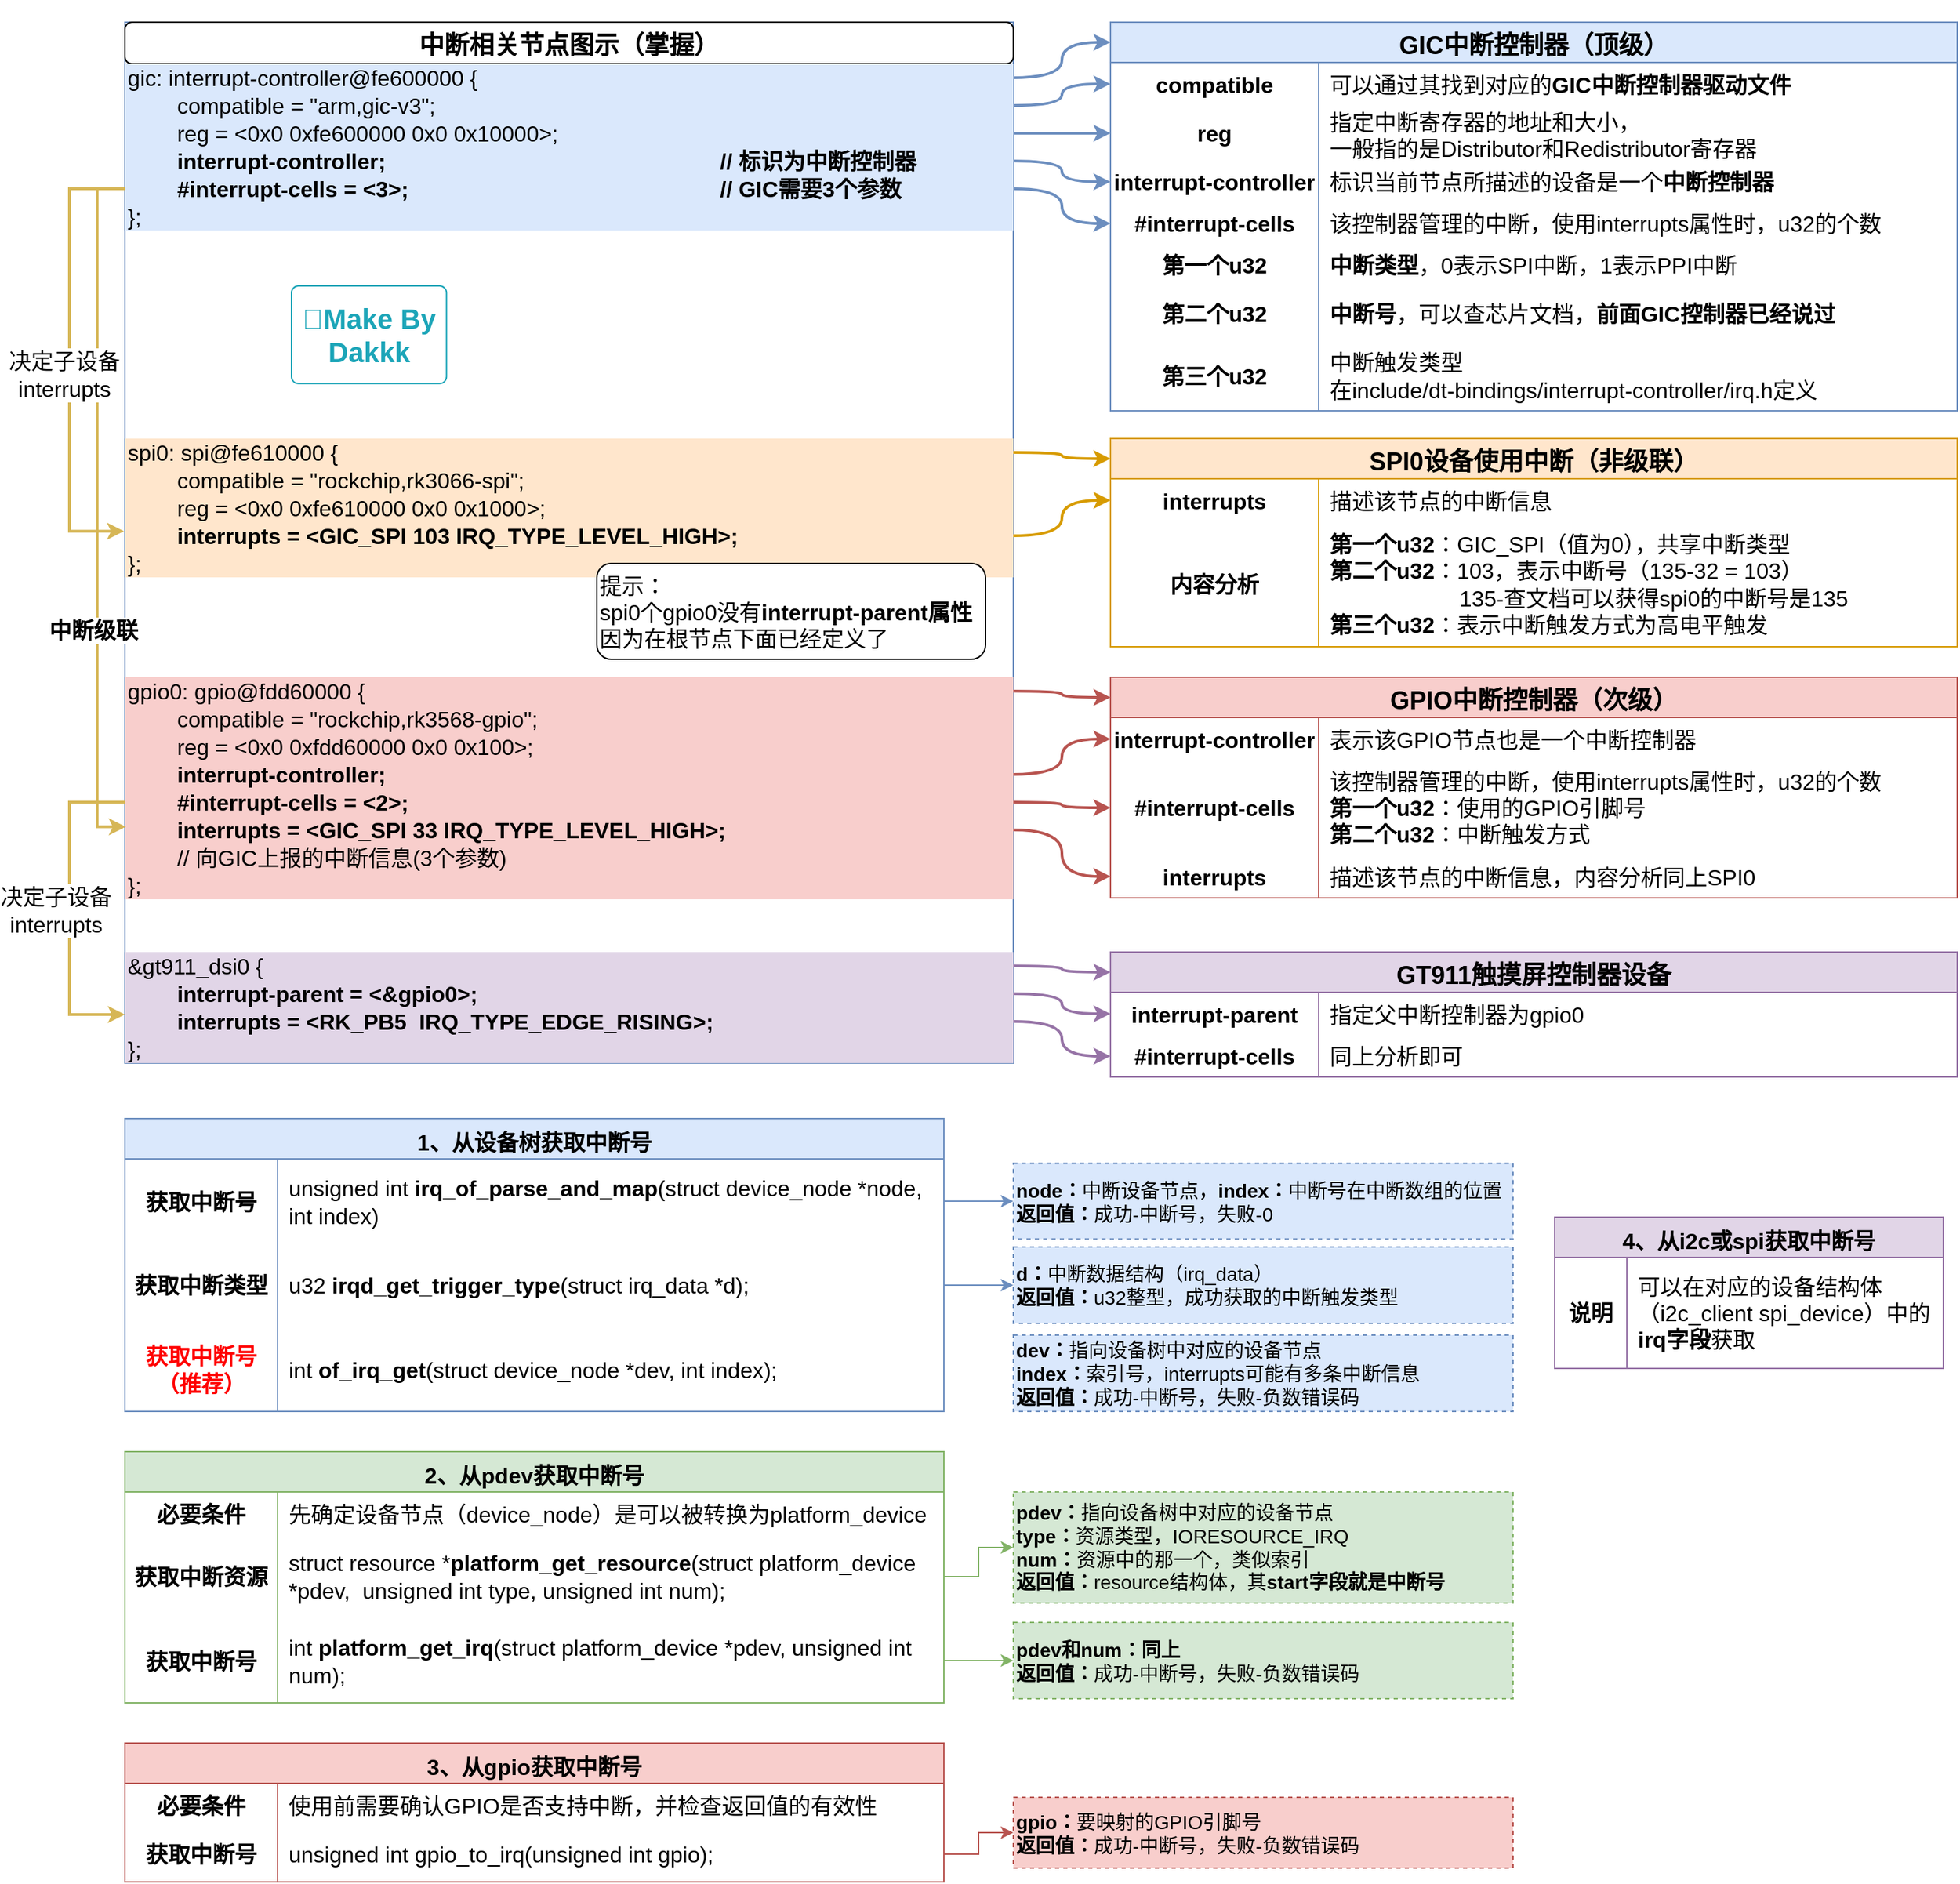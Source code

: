<mxfile version="27.0.9">
  <diagram name="第 1 页" id="otLjSmJtDEuvan5cJF8K">
    <mxGraphModel dx="2431" dy="1413" grid="1" gridSize="10" guides="1" tooltips="1" connect="1" arrows="1" fold="1" page="1" pageScale="1" pageWidth="1169" pageHeight="1654" math="0" shadow="0">
      <root>
        <mxCell id="0" />
        <mxCell id="1" parent="0" />
        <mxCell id="hWpMFfLvjbXtRHKQ2DW0-1" value="" style="rounded=0;whiteSpace=wrap;html=1;fillColor=none;strokeColor=#6c8ebf;" vertex="1" parent="1">
          <mxGeometry x="120" y="280" width="640" height="750" as="geometry" />
        </mxCell>
        <mxCell id="hWpMFfLvjbXtRHKQ2DW0-2" value="&lt;div style=&quot;line-height: 10%;&quot;&gt;&lt;h1 style=&quot;line-height: 10%;&quot;&gt;&lt;font&gt;&lt;span style=&quot;font-size: 18px; line-height: 10%;&quot;&gt;中断相关节点图示（掌握）&lt;/span&gt;&lt;/font&gt;&lt;/h1&gt;&lt;/div&gt;" style="html=1;shadow=0;dashed=0;shape=mxgraph.bootstrap.rrect;rSize=5;strokeWidth=1;whiteSpace=wrap;align=center;verticalAlign=middle;spacingLeft=0;fontStyle=1;fontSize=14;spacing=5;" vertex="1" parent="1">
          <mxGeometry x="120" y="280" width="640" height="30" as="geometry" />
        </mxCell>
        <mxCell id="hWpMFfLvjbXtRHKQ2DW0-263" style="edgeStyle=orthogonalEdgeStyle;rounded=0;orthogonalLoop=1;jettySize=auto;html=1;entryX=0;entryY=0.5;entryDx=0;entryDy=0;curved=1;strokeWidth=2;fillColor=#dae8fc;strokeColor=#6c8ebf;" edge="1" parent="1" source="hWpMFfLvjbXtRHKQ2DW0-4" target="hWpMFfLvjbXtRHKQ2DW0-25">
          <mxGeometry relative="1" as="geometry" />
        </mxCell>
        <mxCell id="hWpMFfLvjbXtRHKQ2DW0-4" value="&lt;font style=&quot;font-size: 16px;&quot;&gt;&lt;span style=&quot;white-space: pre;&quot;&gt;&#x9;&lt;/span&gt;&lt;/font&gt;&lt;span style=&quot;font-size: 16px;&quot;&gt;reg = &amp;lt;0x0 0xfe600000 0x0 0x10000&amp;gt;;&lt;/span&gt;" style="text;html=1;align=left;verticalAlign=middle;whiteSpace=wrap;rounded=0;dashed=1;fontSize=14;fillColor=#dae8fc;strokeColor=none;" vertex="1" parent="1">
          <mxGeometry x="120" y="350" width="640" height="20" as="geometry" />
        </mxCell>
        <mxCell id="hWpMFfLvjbXtRHKQ2DW0-264" style="edgeStyle=orthogonalEdgeStyle;rounded=0;orthogonalLoop=1;jettySize=auto;html=1;entryX=0;entryY=0.5;entryDx=0;entryDy=0;curved=1;strokeWidth=2;fillColor=#dae8fc;strokeColor=#6c8ebf;" edge="1" parent="1" source="hWpMFfLvjbXtRHKQ2DW0-5" target="hWpMFfLvjbXtRHKQ2DW0-88">
          <mxGeometry relative="1" as="geometry" />
        </mxCell>
        <mxCell id="hWpMFfLvjbXtRHKQ2DW0-5" value="&lt;span style=&quot;font-size: 16px;&quot;&gt;&lt;span style=&quot;white-space: pre;&quot;&gt;&#x9;&lt;/span&gt;&lt;b&gt;interrupt-controller;&amp;nbsp; &amp;nbsp; &amp;nbsp; &amp;nbsp; &amp;nbsp; &amp;nbsp; &amp;nbsp; &amp;nbsp; &amp;nbsp; &amp;nbsp; &amp;nbsp; &amp;nbsp; &amp;nbsp; &amp;nbsp; &amp;nbsp;&lt;span style=&quot;white-space: pre;&quot;&gt;&#x9;&lt;/span&gt;&lt;span style=&quot;white-space: pre;&quot;&gt;&#x9;&lt;/span&gt;&lt;span style=&quot;white-space: pre;&quot;&gt;&#x9;&lt;span style=&quot;white-space: pre;&quot;&gt;&#x9;&lt;/span&gt;&lt;/span&gt;// 标识为中断控制器&lt;/b&gt;&lt;/span&gt;" style="text;html=1;align=left;verticalAlign=middle;whiteSpace=wrap;rounded=0;dashed=1;fontSize=14;fillColor=#dae8fc;strokeColor=none;" vertex="1" parent="1">
          <mxGeometry x="120" y="370" width="640" height="20" as="geometry" />
        </mxCell>
        <mxCell id="hWpMFfLvjbXtRHKQ2DW0-6" value="&lt;span style=&quot;font-size: 16px;&quot;&gt;};&lt;/span&gt;" style="text;html=1;align=left;verticalAlign=middle;whiteSpace=wrap;rounded=0;dashed=1;fontSize=14;fillColor=#dae8fc;strokeColor=none;" vertex="1" parent="1">
          <mxGeometry x="120" y="410" width="640" height="20" as="geometry" />
        </mxCell>
        <mxCell id="hWpMFfLvjbXtRHKQ2DW0-207" style="edgeStyle=orthogonalEdgeStyle;rounded=0;orthogonalLoop=1;jettySize=auto;html=1;entryX=0;entryY=0.5;entryDx=0;entryDy=0;fillColor=#dae8fc;strokeColor=#6c8ebf;strokeWidth=2;curved=1;" edge="1" parent="1" source="hWpMFfLvjbXtRHKQ2DW0-18" target="hWpMFfLvjbXtRHKQ2DW0-28">
          <mxGeometry relative="1" as="geometry" />
        </mxCell>
        <mxCell id="hWpMFfLvjbXtRHKQ2DW0-18" value="&lt;span style=&quot;font-size: 16px;&quot;&gt;gic: interrupt-controller@fe600000 {&lt;/span&gt;" style="text;html=1;align=left;verticalAlign=middle;whiteSpace=wrap;rounded=0;dashed=1;fontSize=14;fillColor=#dae8fc;strokeColor=none;" vertex="1" parent="1">
          <mxGeometry x="120" y="310" width="640" height="20" as="geometry" />
        </mxCell>
        <mxCell id="hWpMFfLvjbXtRHKQ2DW0-265" style="edgeStyle=orthogonalEdgeStyle;rounded=0;orthogonalLoop=1;jettySize=auto;html=1;entryX=0;entryY=0.5;entryDx=0;entryDy=0;curved=1;strokeWidth=2;fillColor=#dae8fc;strokeColor=#6c8ebf;" edge="1" parent="1" source="hWpMFfLvjbXtRHKQ2DW0-20" target="hWpMFfLvjbXtRHKQ2DW0-94">
          <mxGeometry relative="1" as="geometry" />
        </mxCell>
        <mxCell id="hWpMFfLvjbXtRHKQ2DW0-20" value="&lt;span style=&quot;font-size: 16px;&quot;&gt;&lt;span style=&quot;white-space: pre;&quot;&gt;&#x9;&lt;/span&gt;&lt;b&gt;#interrupt-cells = &amp;lt;3&amp;gt;;&amp;nbsp; &amp;nbsp; &amp;nbsp; &amp;nbsp; &amp;nbsp; &amp;nbsp; &amp;nbsp; &amp;nbsp; &amp;nbsp; &amp;nbsp; &amp;nbsp; &amp;nbsp; &amp;nbsp; &amp;nbsp;&lt;span style=&quot;white-space: pre;&quot;&gt;&#x9;&lt;/span&gt;&lt;span style=&quot;white-space: pre;&quot;&gt;&#x9;&lt;/span&gt;&lt;span style=&quot;white-space: pre;&quot;&gt;&#x9;&lt;/span&gt;// GIC需要3个参数&lt;/b&gt;&lt;/span&gt;" style="text;html=1;align=left;verticalAlign=middle;whiteSpace=wrap;rounded=0;dashed=1;fontSize=14;fillColor=#dae8fc;strokeColor=none;" vertex="1" parent="1">
          <mxGeometry x="120" y="390" width="640" height="20" as="geometry" />
        </mxCell>
        <mxCell id="hWpMFfLvjbXtRHKQ2DW0-21" value="" style="shape=table;startSize=0;container=1;collapsible=0;childLayout=tableLayout;fixedRows=1;rowLines=0;fontStyle=0;strokeColor=#6c8ebf;fontSize=16;fillColor=none;" vertex="1" parent="1">
          <mxGeometry x="830" y="309" width="610" height="251" as="geometry" />
        </mxCell>
        <mxCell id="hWpMFfLvjbXtRHKQ2DW0-22" value="" style="shape=tableRow;horizontal=0;startSize=0;swimlaneHead=0;swimlaneBody=0;top=0;left=0;bottom=0;right=0;collapsible=0;dropTarget=0;fillColor=none;points=[[0,0.5],[1,0.5]];portConstraint=eastwest;strokeColor=inherit;fontSize=16;" vertex="1" parent="hWpMFfLvjbXtRHKQ2DW0-21">
          <mxGeometry width="610" height="31" as="geometry" />
        </mxCell>
        <mxCell id="hWpMFfLvjbXtRHKQ2DW0-23" value="&lt;b&gt;&lt;font style=&quot;color: light-dark(rgb(0, 0, 0), rgb(255, 255, 255));&quot;&gt;compatible&lt;/font&gt;&lt;/b&gt;" style="shape=partialRectangle;html=1;whiteSpace=wrap;connectable=0;fillColor=none;top=0;left=0;bottom=0;right=0;overflow=hidden;pointerEvents=1;strokeColor=#82b366;fontSize=16;" vertex="1" parent="hWpMFfLvjbXtRHKQ2DW0-22">
          <mxGeometry width="150" height="31" as="geometry">
            <mxRectangle width="150" height="31" as="alternateBounds" />
          </mxGeometry>
        </mxCell>
        <mxCell id="hWpMFfLvjbXtRHKQ2DW0-24" value="可以通过其找到对应的&lt;b&gt;GIC中断控制器驱动文件&lt;/b&gt;" style="shape=partialRectangle;html=1;whiteSpace=wrap;connectable=0;fillColor=none;top=0;left=0;bottom=0;right=0;align=left;spacingLeft=6;overflow=hidden;strokeColor=#82b366;fontSize=16;" vertex="1" parent="hWpMFfLvjbXtRHKQ2DW0-22">
          <mxGeometry x="150" width="460" height="31" as="geometry">
            <mxRectangle width="460" height="31" as="alternateBounds" />
          </mxGeometry>
        </mxCell>
        <mxCell id="hWpMFfLvjbXtRHKQ2DW0-25" value="" style="shape=tableRow;horizontal=0;startSize=0;swimlaneHead=0;swimlaneBody=0;top=0;left=0;bottom=0;right=0;collapsible=0;dropTarget=0;fillColor=none;points=[[0,0.5],[1,0.5]];portConstraint=eastwest;strokeColor=inherit;fontSize=16;" vertex="1" parent="hWpMFfLvjbXtRHKQ2DW0-21">
          <mxGeometry y="31" width="610" height="40" as="geometry" />
        </mxCell>
        <mxCell id="hWpMFfLvjbXtRHKQ2DW0-26" value="&lt;b&gt;reg&lt;/b&gt;" style="shape=partialRectangle;html=1;whiteSpace=wrap;connectable=0;fillColor=none;top=0;left=0;bottom=0;right=0;overflow=hidden;pointerEvents=1;strokeColor=#d6b656;fontSize=16;" vertex="1" parent="hWpMFfLvjbXtRHKQ2DW0-25">
          <mxGeometry width="150" height="40" as="geometry">
            <mxRectangle width="150" height="40" as="alternateBounds" />
          </mxGeometry>
        </mxCell>
        <mxCell id="hWpMFfLvjbXtRHKQ2DW0-27" value="指定中断寄存器的地址和大小，&lt;br&gt;一般指的是Distributor和Redistributor寄存器" style="shape=partialRectangle;html=1;whiteSpace=wrap;connectable=0;fillColor=none;top=0;left=0;bottom=0;right=0;align=left;spacingLeft=6;overflow=hidden;strokeColor=#d6b656;fontSize=16;" vertex="1" parent="hWpMFfLvjbXtRHKQ2DW0-25">
          <mxGeometry x="150" width="460" height="40" as="geometry">
            <mxRectangle width="460" height="40" as="alternateBounds" />
          </mxGeometry>
        </mxCell>
        <mxCell id="hWpMFfLvjbXtRHKQ2DW0-88" value="" style="shape=tableRow;horizontal=0;startSize=0;swimlaneHead=0;swimlaneBody=0;top=0;left=0;bottom=0;right=0;collapsible=0;dropTarget=0;fillColor=none;points=[[0,0.5],[1,0.5]];portConstraint=eastwest;strokeColor=inherit;fontSize=16;" vertex="1" parent="hWpMFfLvjbXtRHKQ2DW0-21">
          <mxGeometry y="71" width="610" height="30" as="geometry" />
        </mxCell>
        <mxCell id="hWpMFfLvjbXtRHKQ2DW0-89" value="&lt;b&gt;&lt;font style=&quot;color: light-dark(rgb(0, 0, 0), rgb(255, 255, 255));&quot;&gt;interrupt-controller&lt;/font&gt;&lt;/b&gt;" style="shape=partialRectangle;html=1;whiteSpace=wrap;connectable=0;fillColor=none;top=0;left=0;bottom=0;right=0;overflow=hidden;pointerEvents=1;strokeColor=#82b366;fontSize=16;" vertex="1" parent="hWpMFfLvjbXtRHKQ2DW0-88">
          <mxGeometry width="150" height="30" as="geometry">
            <mxRectangle width="150" height="30" as="alternateBounds" />
          </mxGeometry>
        </mxCell>
        <mxCell id="hWpMFfLvjbXtRHKQ2DW0-90" value="标识当前节点所描述的设备是一个&lt;b&gt;中断控制器&lt;/b&gt;" style="shape=partialRectangle;html=1;whiteSpace=wrap;connectable=0;fillColor=none;top=0;left=0;bottom=0;right=0;align=left;spacingLeft=6;overflow=hidden;strokeColor=#82b366;fontSize=16;" vertex="1" parent="hWpMFfLvjbXtRHKQ2DW0-88">
          <mxGeometry x="150" width="460" height="30" as="geometry">
            <mxRectangle width="460" height="30" as="alternateBounds" />
          </mxGeometry>
        </mxCell>
        <mxCell id="hWpMFfLvjbXtRHKQ2DW0-94" value="" style="shape=tableRow;horizontal=0;startSize=0;swimlaneHead=0;swimlaneBody=0;top=0;left=0;bottom=0;right=0;collapsible=0;dropTarget=0;fillColor=none;points=[[0,0.5],[1,0.5]];portConstraint=eastwest;strokeColor=inherit;fontSize=16;" vertex="1" parent="hWpMFfLvjbXtRHKQ2DW0-21">
          <mxGeometry y="101" width="610" height="30" as="geometry" />
        </mxCell>
        <mxCell id="hWpMFfLvjbXtRHKQ2DW0-95" value="&lt;b&gt;#interrupt-cells&lt;/b&gt;" style="shape=partialRectangle;html=1;whiteSpace=wrap;connectable=0;fillColor=none;top=0;left=0;bottom=0;right=0;overflow=hidden;pointerEvents=1;strokeColor=#d6b656;fontSize=16;" vertex="1" parent="hWpMFfLvjbXtRHKQ2DW0-94">
          <mxGeometry width="150" height="30" as="geometry">
            <mxRectangle width="150" height="30" as="alternateBounds" />
          </mxGeometry>
        </mxCell>
        <mxCell id="hWpMFfLvjbXtRHKQ2DW0-96" value="该控制器管理的中断，使用interrupts属性时，u32的个数" style="shape=partialRectangle;html=1;whiteSpace=wrap;connectable=0;fillColor=none;top=0;left=0;bottom=0;right=0;align=left;spacingLeft=6;overflow=hidden;strokeColor=#d6b656;fontSize=16;" vertex="1" parent="hWpMFfLvjbXtRHKQ2DW0-94">
          <mxGeometry x="150" width="460" height="30" as="geometry">
            <mxRectangle width="460" height="30" as="alternateBounds" />
          </mxGeometry>
        </mxCell>
        <mxCell id="hWpMFfLvjbXtRHKQ2DW0-140" value="" style="shape=tableRow;horizontal=0;startSize=0;swimlaneHead=0;swimlaneBody=0;top=0;left=0;bottom=0;right=0;collapsible=0;dropTarget=0;fillColor=none;points=[[0,0.5],[1,0.5]];portConstraint=eastwest;strokeColor=inherit;fontSize=16;" vertex="1" parent="hWpMFfLvjbXtRHKQ2DW0-21">
          <mxGeometry y="131" width="610" height="30" as="geometry" />
        </mxCell>
        <mxCell id="hWpMFfLvjbXtRHKQ2DW0-141" value="&lt;b&gt;第一个u32&lt;/b&gt;" style="shape=partialRectangle;html=1;whiteSpace=wrap;connectable=0;fillColor=none;top=0;left=0;bottom=0;right=0;overflow=hidden;pointerEvents=1;strokeColor=#d6b656;fontSize=16;" vertex="1" parent="hWpMFfLvjbXtRHKQ2DW0-140">
          <mxGeometry width="150" height="30" as="geometry">
            <mxRectangle width="150" height="30" as="alternateBounds" />
          </mxGeometry>
        </mxCell>
        <mxCell id="hWpMFfLvjbXtRHKQ2DW0-142" value="&lt;b&gt;中断类型&lt;/b&gt;，0表示SPI中断，1表示PPI中断" style="shape=partialRectangle;html=1;whiteSpace=wrap;connectable=0;fillColor=none;top=0;left=0;bottom=0;right=0;align=left;spacingLeft=6;overflow=hidden;strokeColor=#d6b656;fontSize=16;" vertex="1" parent="hWpMFfLvjbXtRHKQ2DW0-140">
          <mxGeometry x="150" width="460" height="30" as="geometry">
            <mxRectangle width="460" height="30" as="alternateBounds" />
          </mxGeometry>
        </mxCell>
        <mxCell id="hWpMFfLvjbXtRHKQ2DW0-143" value="" style="shape=tableRow;horizontal=0;startSize=0;swimlaneHead=0;swimlaneBody=0;top=0;left=0;bottom=0;right=0;collapsible=0;dropTarget=0;fillColor=none;points=[[0,0.5],[1,0.5]];portConstraint=eastwest;strokeColor=inherit;fontSize=16;" vertex="1" parent="hWpMFfLvjbXtRHKQ2DW0-21">
          <mxGeometry y="161" width="610" height="40" as="geometry" />
        </mxCell>
        <mxCell id="hWpMFfLvjbXtRHKQ2DW0-144" value="&lt;b&gt;第二个u32&lt;/b&gt;" style="shape=partialRectangle;html=1;whiteSpace=wrap;connectable=0;fillColor=none;top=0;left=0;bottom=0;right=0;overflow=hidden;pointerEvents=1;strokeColor=#d6b656;fontSize=16;" vertex="1" parent="hWpMFfLvjbXtRHKQ2DW0-143">
          <mxGeometry width="150" height="40" as="geometry">
            <mxRectangle width="150" height="40" as="alternateBounds" />
          </mxGeometry>
        </mxCell>
        <mxCell id="hWpMFfLvjbXtRHKQ2DW0-145" value="&lt;b&gt;中断号&lt;/b&gt;，可以查芯片文档，&lt;b&gt;前面GIC控制器已经说过&lt;/b&gt;" style="shape=partialRectangle;html=1;whiteSpace=wrap;connectable=0;fillColor=none;top=0;left=0;bottom=0;right=0;align=left;spacingLeft=6;overflow=hidden;strokeColor=#d6b656;fontSize=16;" vertex="1" parent="hWpMFfLvjbXtRHKQ2DW0-143">
          <mxGeometry x="150" width="460" height="40" as="geometry">
            <mxRectangle width="460" height="40" as="alternateBounds" />
          </mxGeometry>
        </mxCell>
        <mxCell id="hWpMFfLvjbXtRHKQ2DW0-146" value="" style="shape=tableRow;horizontal=0;startSize=0;swimlaneHead=0;swimlaneBody=0;top=0;left=0;bottom=0;right=0;collapsible=0;dropTarget=0;fillColor=none;points=[[0,0.5],[1,0.5]];portConstraint=eastwest;strokeColor=inherit;fontSize=16;" vertex="1" parent="hWpMFfLvjbXtRHKQ2DW0-21">
          <mxGeometry y="201" width="610" height="50" as="geometry" />
        </mxCell>
        <mxCell id="hWpMFfLvjbXtRHKQ2DW0-147" value="&lt;b&gt;第三个u32&lt;/b&gt;" style="shape=partialRectangle;html=1;whiteSpace=wrap;connectable=0;fillColor=none;top=0;left=0;bottom=0;right=0;overflow=hidden;pointerEvents=1;strokeColor=#d6b656;fontSize=16;" vertex="1" parent="hWpMFfLvjbXtRHKQ2DW0-146">
          <mxGeometry width="150" height="50" as="geometry">
            <mxRectangle width="150" height="50" as="alternateBounds" />
          </mxGeometry>
        </mxCell>
        <mxCell id="hWpMFfLvjbXtRHKQ2DW0-148" value="中断触发类型&lt;br&gt;在include/dt-bindings/interrupt-controller/irq.h定义" style="shape=partialRectangle;html=1;whiteSpace=wrap;connectable=0;fillColor=none;top=0;left=0;bottom=0;right=0;align=left;spacingLeft=6;overflow=hidden;strokeColor=#d6b656;fontSize=16;" vertex="1" parent="hWpMFfLvjbXtRHKQ2DW0-146">
          <mxGeometry x="150" width="460" height="50" as="geometry">
            <mxRectangle width="460" height="50" as="alternateBounds" />
          </mxGeometry>
        </mxCell>
        <mxCell id="hWpMFfLvjbXtRHKQ2DW0-28" value="&lt;h1&gt;&lt;font style=&quot;&quot;&gt;&lt;font style=&quot;font-size: 18px;&quot;&gt;GIC中断控制器（顶级）&lt;/font&gt;&lt;br&gt;&lt;/font&gt;&lt;/h1&gt;" style="rounded=0;whiteSpace=wrap;html=1;fillColor=#dae8fc;strokeColor=#6c8ebf;" vertex="1" parent="1">
          <mxGeometry x="830" y="280" width="610" height="29" as="geometry" />
        </mxCell>
        <mxCell id="hWpMFfLvjbXtRHKQ2DW0-262" style="edgeStyle=orthogonalEdgeStyle;rounded=0;orthogonalLoop=1;jettySize=auto;html=1;entryX=0;entryY=0.5;entryDx=0;entryDy=0;curved=1;strokeWidth=2;fillColor=#dae8fc;strokeColor=#6c8ebf;" edge="1" parent="1" source="hWpMFfLvjbXtRHKQ2DW0-31" target="hWpMFfLvjbXtRHKQ2DW0-22">
          <mxGeometry relative="1" as="geometry" />
        </mxCell>
        <mxCell id="hWpMFfLvjbXtRHKQ2DW0-31" value="&lt;span style=&quot;font-size: 16px;&quot;&gt;&lt;span style=&quot;white-space: pre;&quot;&gt;&#x9;&lt;/span&gt;compatible = &quot;arm,gic-v3&quot;;&lt;span style=&quot;white-space: pre;&quot;&gt;&#x9;&lt;/span&gt;&lt;span style=&quot;white-space: pre;&quot;&gt;&#x9;&lt;/span&gt;&lt;span style=&quot;white-space: pre;&quot;&gt;&#x9;&lt;/span&gt;&lt;span style=&quot;white-space: pre;&quot;&gt;&#x9;&lt;/span&gt;&lt;/span&gt;" style="text;html=1;align=left;verticalAlign=middle;whiteSpace=wrap;rounded=0;dashed=1;fontSize=14;fillColor=#dae8fc;strokeColor=none;" vertex="1" parent="1">
          <mxGeometry x="120" y="330" width="640" height="20" as="geometry" />
        </mxCell>
        <mxCell id="hWpMFfLvjbXtRHKQ2DW0-33" value="&lt;span style=&quot;font-size: 16px;&quot;&gt;&lt;span style=&quot;white-space: pre;&quot;&gt;&#x9;&lt;/span&gt;reg = &amp;lt;0x0 0xfdd60000 0x0 0x100&amp;gt;;&lt;/span&gt;" style="text;html=1;align=left;verticalAlign=middle;whiteSpace=wrap;rounded=0;dashed=1;fontSize=14;fillColor=#f8cecc;strokeColor=none;" vertex="1" parent="1">
          <mxGeometry x="120" y="792" width="640" height="20" as="geometry" />
        </mxCell>
        <mxCell id="hWpMFfLvjbXtRHKQ2DW0-205" style="edgeStyle=orthogonalEdgeStyle;rounded=0;orthogonalLoop=1;jettySize=auto;html=1;entryX=0;entryY=0.5;entryDx=0;entryDy=0;fillColor=#f8cecc;strokeColor=#b85450;curved=1;strokeWidth=2;" edge="1" parent="1" source="hWpMFfLvjbXtRHKQ2DW0-34" target="hWpMFfLvjbXtRHKQ2DW0-182">
          <mxGeometry relative="1" as="geometry" />
        </mxCell>
        <mxCell id="hWpMFfLvjbXtRHKQ2DW0-34" value="&lt;span style=&quot;font-size: 16px;&quot;&gt;gpio0: gpio@fdd60000 {&lt;/span&gt;" style="text;html=1;align=left;verticalAlign=middle;whiteSpace=wrap;rounded=0;dashed=1;fontSize=14;fillColor=#f8cecc;strokeColor=none;" vertex="1" parent="1">
          <mxGeometry x="120" y="752" width="640" height="20" as="geometry" />
        </mxCell>
        <mxCell id="hWpMFfLvjbXtRHKQ2DW0-267" style="edgeStyle=orthogonalEdgeStyle;rounded=0;orthogonalLoop=1;jettySize=auto;html=1;entryX=0;entryY=0.5;entryDx=0;entryDy=0;fillColor=#f8cecc;strokeColor=#b85450;strokeWidth=2;curved=1;" edge="1" parent="1" source="hWpMFfLvjbXtRHKQ2DW0-35" target="hWpMFfLvjbXtRHKQ2DW0-176">
          <mxGeometry relative="1" as="geometry" />
        </mxCell>
        <mxCell id="hWpMFfLvjbXtRHKQ2DW0-35" value="&lt;span style=&quot;font-size: 16px;&quot;&gt;&lt;b&gt;&lt;span style=&quot;white-space: pre;&quot;&gt;&#x9;&lt;/span&gt;interrupt-controller;&amp;nbsp; &amp;nbsp; &amp;nbsp; &amp;nbsp; &amp;nbsp; &amp;nbsp; &amp;nbsp; &amp;nbsp; &amp;nbsp; &amp;nbsp; &amp;nbsp; &amp;nbsp; &amp;nbsp; &amp;nbsp; &amp;nbsp;&lt;span style=&quot;white-space: pre;&quot;&gt;&#x9;&lt;/span&gt;&lt;span style=&quot;white-space: pre;&quot;&gt;&#x9;&lt;/span&gt;&lt;span style=&quot;white-space: pre;&quot;&gt;&#x9;&lt;/span&gt;&lt;span style=&quot;white-space: pre;&quot;&gt;&#x9;&lt;/span&gt;&lt;/b&gt;&lt;/span&gt;" style="text;html=1;align=left;verticalAlign=middle;whiteSpace=wrap;rounded=0;dashed=1;fontSize=14;fillColor=#f8cecc;strokeColor=none;" vertex="1" parent="1">
          <mxGeometry x="120" y="812" width="640" height="20" as="geometry" />
        </mxCell>
        <mxCell id="hWpMFfLvjbXtRHKQ2DW0-36" value="&lt;span style=&quot;font-size: 16px;&quot;&gt;&lt;span style=&quot;white-space: pre;&quot;&gt;&#x9;&lt;/span&gt;compatible = &quot;rockchip,rk3568-gpio&quot;;&lt;/span&gt;" style="text;html=1;align=left;verticalAlign=middle;whiteSpace=wrap;rounded=0;dashed=1;fontSize=14;fillColor=#f8cecc;strokeColor=none;" vertex="1" parent="1">
          <mxGeometry x="120" y="772" width="640" height="20" as="geometry" />
        </mxCell>
        <mxCell id="hWpMFfLvjbXtRHKQ2DW0-258" style="edgeStyle=orthogonalEdgeStyle;rounded=0;orthogonalLoop=1;jettySize=auto;html=1;entryX=0;entryY=0.25;entryDx=0;entryDy=0;fillColor=#fff2cc;strokeColor=#d6b656;strokeWidth=2;" edge="1" parent="1" source="hWpMFfLvjbXtRHKQ2DW0-38" target="hWpMFfLvjbXtRHKQ2DW0-59">
          <mxGeometry relative="1" as="geometry">
            <Array as="points">
              <mxPoint x="80" y="842" />
              <mxPoint x="80" y="995" />
            </Array>
          </mxGeometry>
        </mxCell>
        <mxCell id="hWpMFfLvjbXtRHKQ2DW0-268" style="edgeStyle=orthogonalEdgeStyle;rounded=0;orthogonalLoop=1;jettySize=auto;html=1;entryX=0;entryY=0.5;entryDx=0;entryDy=0;fillColor=#f8cecc;strokeColor=#b85450;strokeWidth=2;curved=1;" edge="1" parent="1" source="hWpMFfLvjbXtRHKQ2DW0-38" target="hWpMFfLvjbXtRHKQ2DW0-179">
          <mxGeometry relative="1" as="geometry" />
        </mxCell>
        <mxCell id="hWpMFfLvjbXtRHKQ2DW0-38" value="&lt;span style=&quot;font-size: 16px;&quot;&gt;&lt;b&gt;&lt;span style=&quot;white-space: pre;&quot;&gt;&#x9;&lt;/span&gt;#interrupt-cells = &amp;lt;2&amp;gt;; &lt;span style=&quot;white-space: pre;&quot;&gt;&#x9;&lt;/span&gt;&lt;span style=&quot;white-space: pre;&quot;&gt;&#x9;&lt;/span&gt;&lt;span style=&quot;white-space: pre;&quot;&gt;&#x9;&lt;/span&gt;&lt;span style=&quot;white-space: pre;&quot;&gt;&#x9;&lt;/span&gt; &lt;span style=&quot;white-space: pre;&quot;&gt;&#x9;&lt;/span&gt;&amp;nbsp;&lt;/b&gt;&lt;/span&gt;" style="text;html=1;align=left;verticalAlign=middle;whiteSpace=wrap;rounded=0;dashed=1;fontSize=14;fillColor=#f8cecc;strokeColor=none;" vertex="1" parent="1">
          <mxGeometry x="120" y="832" width="640" height="20" as="geometry" />
        </mxCell>
        <mxCell id="hWpMFfLvjbXtRHKQ2DW0-269" style="edgeStyle=orthogonalEdgeStyle;rounded=0;orthogonalLoop=1;jettySize=auto;html=1;entryX=0;entryY=0.5;entryDx=0;entryDy=0;exitX=1;exitY=0.5;exitDx=0;exitDy=0;fillColor=#f8cecc;strokeColor=#b85450;strokeWidth=2;curved=1;" edge="1" parent="1" source="hWpMFfLvjbXtRHKQ2DW0-40" target="hWpMFfLvjbXtRHKQ2DW0-183">
          <mxGeometry relative="1" as="geometry" />
        </mxCell>
        <mxCell id="hWpMFfLvjbXtRHKQ2DW0-40" value="&lt;span style=&quot;font-size: 16px;&quot;&gt;&lt;b&gt;&lt;span style=&quot;white-space: pre;&quot;&gt;&#x9;&lt;/span&gt;interrupts = &amp;lt;GIC_SPI 33 IRQ_TYPE_LEVEL_HIGH&amp;gt;;&amp;nbsp;&lt;/b&gt;&lt;/span&gt;" style="text;html=1;align=left;verticalAlign=middle;whiteSpace=wrap;rounded=0;dashed=1;fontSize=14;fillColor=#f8cecc;strokeColor=none;" vertex="1" parent="1">
          <mxGeometry x="120" y="852" width="640" height="20" as="geometry" />
        </mxCell>
        <mxCell id="hWpMFfLvjbXtRHKQ2DW0-41" value="&lt;span style=&quot;font-size: 16px;&quot;&gt;&lt;span style=&quot;white-space: pre;&quot;&gt;&#x9;&lt;/span&gt;&lt;/span&gt;&lt;span style=&quot;font-size: 16px;&quot;&gt;// 向GIC上报的中断信息(3个参数)&lt;/span&gt;" style="text;html=1;align=left;verticalAlign=middle;whiteSpace=wrap;rounded=0;dashed=1;fontSize=14;fillColor=#f8cecc;strokeColor=none;" vertex="1" parent="1">
          <mxGeometry x="120" y="872" width="640" height="20" as="geometry" />
        </mxCell>
        <mxCell id="hWpMFfLvjbXtRHKQ2DW0-42" value="&lt;span style=&quot;font-size: 16px;&quot;&gt;};&lt;/span&gt;" style="text;html=1;align=left;verticalAlign=middle;whiteSpace=wrap;rounded=0;dashed=1;fontSize=14;fillColor=#f8cecc;strokeColor=none;" vertex="1" parent="1">
          <mxGeometry x="120" y="892" width="640" height="20" as="geometry" />
        </mxCell>
        <mxCell id="hWpMFfLvjbXtRHKQ2DW0-51" value="&lt;span style=&quot;font-size: 16px;&quot;&gt;&lt;span style=&quot;white-space: pre;&quot;&gt;&#x9;&lt;/span&gt;reg = &amp;lt;0x0 0xfe610000 0x0 0x1000&amp;gt;;&lt;/span&gt;" style="text;html=1;align=left;verticalAlign=middle;whiteSpace=wrap;rounded=0;dashed=1;fontSize=14;fillColor=#ffe6cc;strokeColor=none;" vertex="1" parent="1">
          <mxGeometry x="120" y="620" width="640" height="20" as="geometry" />
        </mxCell>
        <mxCell id="hWpMFfLvjbXtRHKQ2DW0-53" value="&lt;span style=&quot;font-size: 16px;&quot;&gt;};&lt;/span&gt;" style="text;html=1;align=left;verticalAlign=middle;whiteSpace=wrap;rounded=0;dashed=1;fontSize=14;fillColor=#ffe6cc;strokeColor=none;" vertex="1" parent="1">
          <mxGeometry x="120" y="660" width="640" height="20" as="geometry" />
        </mxCell>
        <mxCell id="hWpMFfLvjbXtRHKQ2DW0-206" style="edgeStyle=orthogonalEdgeStyle;rounded=0;orthogonalLoop=1;jettySize=auto;html=1;entryX=0;entryY=0.5;entryDx=0;entryDy=0;fillColor=#ffe6cc;strokeColor=#d79b00;strokeWidth=2;curved=1;" edge="1" parent="1" source="hWpMFfLvjbXtRHKQ2DW0-54" target="hWpMFfLvjbXtRHKQ2DW0-173">
          <mxGeometry relative="1" as="geometry" />
        </mxCell>
        <mxCell id="hWpMFfLvjbXtRHKQ2DW0-54" value="&lt;span style=&quot;font-size: 16px;&quot;&gt;spi0: spi@fe610000 {&lt;/span&gt;" style="text;html=1;align=left;verticalAlign=middle;whiteSpace=wrap;rounded=0;dashed=1;fontSize=14;fillColor=#ffe6cc;strokeColor=none;" vertex="1" parent="1">
          <mxGeometry x="120" y="580" width="640" height="20" as="geometry" />
        </mxCell>
        <mxCell id="hWpMFfLvjbXtRHKQ2DW0-266" style="edgeStyle=orthogonalEdgeStyle;rounded=0;orthogonalLoop=1;jettySize=auto;html=1;entryX=0;entryY=0.5;entryDx=0;entryDy=0;fillColor=#ffe6cc;strokeColor=#d79b00;curved=1;strokeWidth=2;" edge="1" parent="1" source="hWpMFfLvjbXtRHKQ2DW0-55" target="hWpMFfLvjbXtRHKQ2DW0-152">
          <mxGeometry relative="1" as="geometry" />
        </mxCell>
        <mxCell id="hWpMFfLvjbXtRHKQ2DW0-55" value="&lt;span style=&quot;font-size: 16px;&quot;&gt;&lt;span style=&quot;white-space: pre;&quot;&gt;&#x9;&lt;/span&gt;interrupts = &amp;lt;GIC_SPI 103 IRQ_TYPE_LEVEL_HIGH&amp;gt;;&amp;nbsp;&lt;/span&gt;" style="text;html=1;align=left;verticalAlign=middle;whiteSpace=wrap;rounded=0;dashed=1;fontSize=14;fillColor=#ffe6cc;fontStyle=1;strokeColor=none;" vertex="1" parent="1">
          <mxGeometry x="120" y="640" width="640" height="20" as="geometry" />
        </mxCell>
        <mxCell id="hWpMFfLvjbXtRHKQ2DW0-56" value="&lt;span style=&quot;font-size: 16px;&quot;&gt;&lt;span style=&quot;white-space: pre;&quot;&gt;&#x9;&lt;/span&gt;compatible = &quot;rockchip,rk3066-spi&quot;;&lt;/span&gt;" style="text;html=1;align=left;verticalAlign=middle;whiteSpace=wrap;rounded=0;dashed=1;fontSize=14;fillColor=#ffe6cc;strokeColor=none;" vertex="1" parent="1">
          <mxGeometry x="120" y="600" width="640" height="20" as="geometry" />
        </mxCell>
        <mxCell id="hWpMFfLvjbXtRHKQ2DW0-270" style="edgeStyle=orthogonalEdgeStyle;rounded=0;orthogonalLoop=1;jettySize=auto;html=1;entryX=0;entryY=0.5;entryDx=0;entryDy=0;fillColor=#e1d5e7;strokeColor=#9673a6;curved=1;strokeWidth=2;" edge="1" parent="1" source="hWpMFfLvjbXtRHKQ2DW0-58" target="hWpMFfLvjbXtRHKQ2DW0-194">
          <mxGeometry relative="1" as="geometry" />
        </mxCell>
        <mxCell id="hWpMFfLvjbXtRHKQ2DW0-58" value="&lt;b&gt;&lt;font style=&quot;font-size: 16px;&quot;&gt;&lt;span style=&quot;white-space: pre;&quot;&gt;&#x9;&lt;/span&gt;&lt;/font&gt;&lt;span style=&quot;font-size: 16px;&quot;&gt;interrupt-parent = &amp;lt;&amp;amp;gpio0&amp;gt;;&amp;nbsp; &amp;nbsp; &amp;nbsp; &amp;nbsp; &amp;nbsp; &amp;nbsp; &amp;nbsp; &amp;nbsp; &amp;nbsp; &amp;nbsp; &amp;nbsp; &lt;span style=&quot;white-space: pre;&quot;&gt;&#x9;&lt;/span&gt;&lt;span style=&quot;white-space: pre;&quot;&gt;&#x9;&lt;/span&gt;&lt;span style=&quot;white-space: pre;&quot;&gt;&#x9;&lt;/span&gt;&lt;/span&gt;&lt;/b&gt;" style="text;html=1;align=left;verticalAlign=middle;whiteSpace=wrap;rounded=0;dashed=1;fontSize=14;fillColor=#e1d5e7;strokeColor=none;" vertex="1" parent="1">
          <mxGeometry x="120" y="970" width="640" height="20" as="geometry" />
        </mxCell>
        <mxCell id="hWpMFfLvjbXtRHKQ2DW0-271" style="edgeStyle=orthogonalEdgeStyle;rounded=0;orthogonalLoop=1;jettySize=auto;html=1;entryX=0;entryY=0.5;entryDx=0;entryDy=0;fillColor=#e1d5e7;strokeColor=#9673a6;curved=1;strokeWidth=2;" edge="1" parent="1" source="hWpMFfLvjbXtRHKQ2DW0-59" target="hWpMFfLvjbXtRHKQ2DW0-197">
          <mxGeometry relative="1" as="geometry" />
        </mxCell>
        <mxCell id="hWpMFfLvjbXtRHKQ2DW0-59" value="&lt;span style=&quot;font-size: 16px; white-space: pre;&quot;&gt;&#x9;&lt;/span&gt;&lt;span style=&quot;font-size: 16px;&quot;&gt;&lt;b&gt;interrupts = &amp;lt;RK_PB5&amp;nbsp; IRQ_TYPE_EDGE_RISING&amp;gt;;&amp;nbsp; &amp;nbsp; &amp;nbsp; &amp;nbsp; &amp;nbsp; &amp;nbsp; &lt;span style=&quot;white-space: pre;&quot;&gt;&#x9;&lt;/span&gt;&lt;/b&gt;&lt;/span&gt;" style="text;html=1;align=left;verticalAlign=middle;whiteSpace=wrap;rounded=0;dashed=1;fontSize=14;fillColor=#e1d5e7;strokeColor=none;" vertex="1" parent="1">
          <mxGeometry x="120" y="990" width="640" height="20" as="geometry" />
        </mxCell>
        <mxCell id="hWpMFfLvjbXtRHKQ2DW0-60" value="&lt;span style=&quot;font-size: 16px;&quot;&gt;};&lt;/span&gt;" style="text;html=1;align=left;verticalAlign=middle;whiteSpace=wrap;rounded=0;dashed=1;fontSize=14;fillColor=#e1d5e7;strokeColor=none;" vertex="1" parent="1">
          <mxGeometry x="120" y="1010" width="640" height="20" as="geometry" />
        </mxCell>
        <mxCell id="hWpMFfLvjbXtRHKQ2DW0-204" style="edgeStyle=orthogonalEdgeStyle;rounded=0;orthogonalLoop=1;jettySize=auto;html=1;entryX=0;entryY=0.5;entryDx=0;entryDy=0;fillColor=#e1d5e7;strokeColor=#9673a6;strokeWidth=2;curved=1;" edge="1" parent="1" source="hWpMFfLvjbXtRHKQ2DW0-61" target="hWpMFfLvjbXtRHKQ2DW0-203">
          <mxGeometry relative="1" as="geometry" />
        </mxCell>
        <mxCell id="hWpMFfLvjbXtRHKQ2DW0-61" value="&lt;span style=&quot;font-size: 16px;&quot;&gt;&amp;amp;gt911_dsi0 {&lt;/span&gt;" style="text;html=1;align=left;verticalAlign=middle;whiteSpace=wrap;rounded=0;dashed=1;fontSize=14;fillColor=#e1d5e7;strokeColor=none;" vertex="1" parent="1">
          <mxGeometry x="120" y="950" width="640" height="20" as="geometry" />
        </mxCell>
        <mxCell id="hWpMFfLvjbXtRHKQ2DW0-74" value="" style="shape=table;startSize=0;container=1;collapsible=0;childLayout=tableLayout;fixedRows=1;rowLines=0;fontStyle=0;strokeColor=#6c8ebf;fontSize=16;fillColor=none;" vertex="1" parent="1">
          <mxGeometry x="120" y="1099" width="590" height="182" as="geometry" />
        </mxCell>
        <mxCell id="hWpMFfLvjbXtRHKQ2DW0-75" value="" style="shape=tableRow;horizontal=0;startSize=0;swimlaneHead=0;swimlaneBody=0;top=0;left=0;bottom=0;right=0;collapsible=0;dropTarget=0;fillColor=none;points=[[0,0.5],[1,0.5]];portConstraint=eastwest;strokeColor=#6c8ebf;fontSize=16;" vertex="1" parent="hWpMFfLvjbXtRHKQ2DW0-74">
          <mxGeometry width="590" height="61" as="geometry" />
        </mxCell>
        <mxCell id="hWpMFfLvjbXtRHKQ2DW0-76" value="&lt;font color=&quot;#000000&quot;&gt;&lt;b&gt;获取中断号&lt;/b&gt;&lt;/font&gt;" style="shape=partialRectangle;html=1;whiteSpace=wrap;connectable=0;fillColor=none;top=0;left=0;bottom=0;right=0;overflow=hidden;pointerEvents=1;strokeColor=#666666;fontSize=16;fontColor=#333333;" vertex="1" parent="hWpMFfLvjbXtRHKQ2DW0-75">
          <mxGeometry width="110" height="61" as="geometry">
            <mxRectangle width="110" height="61" as="alternateBounds" />
          </mxGeometry>
        </mxCell>
        <mxCell id="hWpMFfLvjbXtRHKQ2DW0-77" value="unsigned int &lt;b&gt;irq_of_parse_and_map&lt;/b&gt;(struct device_node *node, int index)" style="shape=partialRectangle;html=1;whiteSpace=wrap;connectable=0;fillColor=none;top=0;left=0;bottom=0;right=0;align=left;spacingLeft=6;overflow=hidden;strokeColor=#6c8ebf;fontSize=16;" vertex="1" parent="hWpMFfLvjbXtRHKQ2DW0-75">
          <mxGeometry x="110" width="480" height="61" as="geometry">
            <mxRectangle width="480" height="61" as="alternateBounds" />
          </mxGeometry>
        </mxCell>
        <mxCell id="hWpMFfLvjbXtRHKQ2DW0-78" value="" style="shape=tableRow;horizontal=0;startSize=0;swimlaneHead=0;swimlaneBody=0;top=0;left=0;bottom=0;right=0;collapsible=0;dropTarget=0;fillColor=none;points=[[0,0.5],[1,0.5]];portConstraint=eastwest;strokeColor=#6c8ebf;fontSize=16;" vertex="1" parent="hWpMFfLvjbXtRHKQ2DW0-74">
          <mxGeometry y="61" width="590" height="60" as="geometry" />
        </mxCell>
        <mxCell id="hWpMFfLvjbXtRHKQ2DW0-79" value="&lt;font color=&quot;#000000&quot;&gt;&lt;b&gt;获取中断类型&lt;/b&gt;&lt;/font&gt;" style="shape=partialRectangle;html=1;whiteSpace=wrap;connectable=0;fillColor=none;top=0;left=0;bottom=0;right=0;overflow=hidden;pointerEvents=1;strokeColor=#666666;fontSize=16;fontColor=#333333;" vertex="1" parent="hWpMFfLvjbXtRHKQ2DW0-78">
          <mxGeometry width="110" height="60" as="geometry">
            <mxRectangle width="110" height="60" as="alternateBounds" />
          </mxGeometry>
        </mxCell>
        <mxCell id="hWpMFfLvjbXtRHKQ2DW0-80" value="u32 &lt;b&gt;irqd_get_trigger_type&lt;/b&gt;(struct irq_data *d);" style="shape=partialRectangle;html=1;whiteSpace=wrap;connectable=0;fillColor=none;top=0;left=0;bottom=0;right=0;align=left;spacingLeft=6;overflow=hidden;strokeColor=#6c8ebf;fontSize=16;" vertex="1" parent="hWpMFfLvjbXtRHKQ2DW0-78">
          <mxGeometry x="110" width="480" height="60" as="geometry">
            <mxRectangle width="480" height="60" as="alternateBounds" />
          </mxGeometry>
        </mxCell>
        <mxCell id="hWpMFfLvjbXtRHKQ2DW0-208" value="" style="shape=tableRow;horizontal=0;startSize=0;swimlaneHead=0;swimlaneBody=0;top=0;left=0;bottom=0;right=0;collapsible=0;dropTarget=0;fillColor=none;points=[[0,0.5],[1,0.5]];portConstraint=eastwest;strokeColor=#6c8ebf;fontSize=16;" vertex="1" parent="hWpMFfLvjbXtRHKQ2DW0-74">
          <mxGeometry y="121" width="590" height="61" as="geometry" />
        </mxCell>
        <mxCell id="hWpMFfLvjbXtRHKQ2DW0-209" value="&lt;font style=&quot;color: rgb(255, 0, 0);&quot;&gt;&lt;b style=&quot;&quot;&gt;获取中断号（推荐）&lt;/b&gt;&lt;/font&gt;" style="shape=partialRectangle;html=1;whiteSpace=wrap;connectable=0;fillColor=none;top=0;left=0;bottom=0;right=0;overflow=hidden;pointerEvents=1;strokeColor=#666666;fontSize=16;fontColor=#333333;" vertex="1" parent="hWpMFfLvjbXtRHKQ2DW0-208">
          <mxGeometry width="110" height="61" as="geometry">
            <mxRectangle width="110" height="61" as="alternateBounds" />
          </mxGeometry>
        </mxCell>
        <mxCell id="hWpMFfLvjbXtRHKQ2DW0-210" value="int &lt;b&gt;of_irq_get&lt;/b&gt;(struct device_node *dev, int index);" style="shape=partialRectangle;html=1;whiteSpace=wrap;connectable=0;fillColor=none;top=0;left=0;bottom=0;right=0;align=left;spacingLeft=6;overflow=hidden;strokeColor=#6c8ebf;fontSize=16;" vertex="1" parent="hWpMFfLvjbXtRHKQ2DW0-208">
          <mxGeometry x="110" width="480" height="61" as="geometry">
            <mxRectangle width="480" height="61" as="alternateBounds" />
          </mxGeometry>
        </mxCell>
        <mxCell id="hWpMFfLvjbXtRHKQ2DW0-81" value="&lt;h1&gt;&lt;span style=&quot;font-size: 16px;&quot;&gt;1、从设备树获取中断号&lt;/span&gt;&lt;/h1&gt;" style="rounded=0;whiteSpace=wrap;html=1;fillColor=#dae8fc;strokeColor=#6c8ebf;" vertex="1" parent="1">
          <mxGeometry x="120" y="1070" width="590" height="29" as="geometry" />
        </mxCell>
        <mxCell id="hWpMFfLvjbXtRHKQ2DW0-82" value="&lt;b&gt;node：&lt;/b&gt;中断设备节点，&lt;b&gt;index：&lt;/b&gt;中断号在中断数组的位置&lt;br&gt;&lt;b&gt;返回值：&lt;/b&gt;成功-中断号，失败-0" style="text;html=1;align=left;verticalAlign=middle;whiteSpace=wrap;rounded=0;fillColor=#dae8fc;strokeColor=#6c8ebf;dashed=1;fontSize=14;" vertex="1" parent="1">
          <mxGeometry x="760" y="1102.25" width="360" height="54.5" as="geometry" />
        </mxCell>
        <mxCell id="hWpMFfLvjbXtRHKQ2DW0-83" value="&lt;b&gt;d：&lt;/b&gt;中断数据结构（irq_data）&lt;br&gt;&lt;b&gt;返回值：&lt;/b&gt;u32整型，成功获取的中断触发类型" style="text;html=1;align=left;verticalAlign=middle;whiteSpace=wrap;rounded=0;fillColor=#dae8fc;strokeColor=#6c8ebf;dashed=1;fontSize=14;" vertex="1" parent="1">
          <mxGeometry x="760" y="1162.5" width="360" height="55" as="geometry" />
        </mxCell>
        <mxCell id="hWpMFfLvjbXtRHKQ2DW0-84" style="edgeStyle=orthogonalEdgeStyle;rounded=0;orthogonalLoop=1;jettySize=auto;html=1;entryX=0;entryY=0.5;entryDx=0;entryDy=0;fillColor=#dae8fc;strokeColor=#6c8ebf;" edge="1" parent="1" source="hWpMFfLvjbXtRHKQ2DW0-75" target="hWpMFfLvjbXtRHKQ2DW0-82">
          <mxGeometry relative="1" as="geometry" />
        </mxCell>
        <mxCell id="hWpMFfLvjbXtRHKQ2DW0-85" style="edgeStyle=orthogonalEdgeStyle;rounded=0;orthogonalLoop=1;jettySize=auto;html=1;entryX=0;entryY=0.5;entryDx=0;entryDy=0;fillColor=#dae8fc;strokeColor=#6c8ebf;" edge="1" parent="1" source="hWpMFfLvjbXtRHKQ2DW0-78" target="hWpMFfLvjbXtRHKQ2DW0-83">
          <mxGeometry relative="1" as="geometry" />
        </mxCell>
        <mxCell id="hWpMFfLvjbXtRHKQ2DW0-151" value="" style="shape=table;startSize=0;container=1;collapsible=0;childLayout=tableLayout;fixedRows=1;rowLines=0;fontStyle=0;strokeColor=#d79b00;fontSize=16;fillColor=none;" vertex="1" parent="1">
          <mxGeometry x="830" y="609" width="610" height="121" as="geometry" />
        </mxCell>
        <mxCell id="hWpMFfLvjbXtRHKQ2DW0-152" value="" style="shape=tableRow;horizontal=0;startSize=0;swimlaneHead=0;swimlaneBody=0;top=0;left=0;bottom=0;right=0;collapsible=0;dropTarget=0;fillColor=none;points=[[0,0.5],[1,0.5]];portConstraint=eastwest;strokeColor=inherit;fontSize=16;" vertex="1" parent="hWpMFfLvjbXtRHKQ2DW0-151">
          <mxGeometry width="610" height="31" as="geometry" />
        </mxCell>
        <mxCell id="hWpMFfLvjbXtRHKQ2DW0-153" value="&lt;b&gt;&lt;font style=&quot;color: light-dark(rgb(0, 0, 0), rgb(255, 255, 255));&quot;&gt;interrupts&lt;/font&gt;&lt;/b&gt;" style="shape=partialRectangle;html=1;whiteSpace=wrap;connectable=0;fillColor=none;top=0;left=0;bottom=0;right=0;overflow=hidden;pointerEvents=1;strokeColor=#82b366;fontSize=16;" vertex="1" parent="hWpMFfLvjbXtRHKQ2DW0-152">
          <mxGeometry width="150" height="31" as="geometry">
            <mxRectangle width="150" height="31" as="alternateBounds" />
          </mxGeometry>
        </mxCell>
        <mxCell id="hWpMFfLvjbXtRHKQ2DW0-154" value="描述该节点的中断信息" style="shape=partialRectangle;html=1;whiteSpace=wrap;connectable=0;fillColor=none;top=0;left=0;bottom=0;right=0;align=left;spacingLeft=6;overflow=hidden;strokeColor=#82b366;fontSize=16;" vertex="1" parent="hWpMFfLvjbXtRHKQ2DW0-152">
          <mxGeometry x="150" width="460" height="31" as="geometry">
            <mxRectangle width="460" height="31" as="alternateBounds" />
          </mxGeometry>
        </mxCell>
        <mxCell id="hWpMFfLvjbXtRHKQ2DW0-155" value="" style="shape=tableRow;horizontal=0;startSize=0;swimlaneHead=0;swimlaneBody=0;top=0;left=0;bottom=0;right=0;collapsible=0;dropTarget=0;fillColor=none;points=[[0,0.5],[1,0.5]];portConstraint=eastwest;strokeColor=inherit;fontSize=16;" vertex="1" parent="hWpMFfLvjbXtRHKQ2DW0-151">
          <mxGeometry y="31" width="610" height="90" as="geometry" />
        </mxCell>
        <mxCell id="hWpMFfLvjbXtRHKQ2DW0-156" value="&lt;b&gt;内容分析&lt;/b&gt;" style="shape=partialRectangle;html=1;whiteSpace=wrap;connectable=0;fillColor=none;top=0;left=0;bottom=0;right=0;overflow=hidden;pointerEvents=1;strokeColor=#d6b656;fontSize=16;" vertex="1" parent="hWpMFfLvjbXtRHKQ2DW0-155">
          <mxGeometry width="150" height="90" as="geometry">
            <mxRectangle width="150" height="90" as="alternateBounds" />
          </mxGeometry>
        </mxCell>
        <mxCell id="hWpMFfLvjbXtRHKQ2DW0-157" value="&lt;b&gt;第一个u32&lt;/b&gt;：GIC_SPI（值为0），共享中断类型&lt;br&gt;&lt;b&gt;第二个u32&lt;/b&gt;：103，表示中断号（135-32 = 103）&lt;br&gt;&amp;nbsp; &amp;nbsp; &amp;nbsp; &amp;nbsp; &amp;nbsp; &amp;nbsp; &amp;nbsp; &amp;nbsp; &amp;nbsp; &amp;nbsp; &amp;nbsp;135-查文档可以获得spi0的中断号是135&lt;br&gt;&lt;b&gt;第三个u32&lt;/b&gt;：表示中断触发方式为高电平触发" style="shape=partialRectangle;html=1;whiteSpace=wrap;connectable=0;fillColor=none;top=0;left=0;bottom=0;right=0;align=left;spacingLeft=6;overflow=hidden;strokeColor=#d6b656;fontSize=16;" vertex="1" parent="hWpMFfLvjbXtRHKQ2DW0-155">
          <mxGeometry x="150" width="460" height="90" as="geometry">
            <mxRectangle width="460" height="90" as="alternateBounds" />
          </mxGeometry>
        </mxCell>
        <mxCell id="hWpMFfLvjbXtRHKQ2DW0-173" value="&lt;h1&gt;&lt;font style=&quot;&quot;&gt;&lt;font style=&quot;font-size: 18px;&quot;&gt;SPI0设备使用中断（非级联）&lt;/font&gt;&lt;br&gt;&lt;/font&gt;&lt;/h1&gt;" style="rounded=0;whiteSpace=wrap;html=1;fillColor=#ffe6cc;strokeColor=#d79b00;" vertex="1" parent="1">
          <mxGeometry x="830" y="580" width="610" height="29" as="geometry" />
        </mxCell>
        <mxCell id="hWpMFfLvjbXtRHKQ2DW0-175" value="" style="shape=table;startSize=0;container=1;collapsible=0;childLayout=tableLayout;fixedRows=1;rowLines=0;fontStyle=0;strokeColor=#b85450;fontSize=16;fillColor=none;" vertex="1" parent="1">
          <mxGeometry x="830" y="781" width="610" height="130" as="geometry" />
        </mxCell>
        <mxCell id="hWpMFfLvjbXtRHKQ2DW0-176" value="" style="shape=tableRow;horizontal=0;startSize=0;swimlaneHead=0;swimlaneBody=0;top=0;left=0;bottom=0;right=0;collapsible=0;dropTarget=0;fillColor=none;points=[[0,0.5],[1,0.5]];portConstraint=eastwest;strokeColor=inherit;fontSize=16;" vertex="1" parent="hWpMFfLvjbXtRHKQ2DW0-175">
          <mxGeometry width="610" height="31" as="geometry" />
        </mxCell>
        <mxCell id="hWpMFfLvjbXtRHKQ2DW0-177" value="&lt;b&gt;interrupt-controller&lt;/b&gt;" style="shape=partialRectangle;html=1;whiteSpace=wrap;connectable=0;fillColor=none;top=0;left=0;bottom=0;right=0;overflow=hidden;pointerEvents=1;strokeColor=#82b366;fontSize=16;" vertex="1" parent="hWpMFfLvjbXtRHKQ2DW0-176">
          <mxGeometry width="150" height="31" as="geometry">
            <mxRectangle width="150" height="31" as="alternateBounds" />
          </mxGeometry>
        </mxCell>
        <mxCell id="hWpMFfLvjbXtRHKQ2DW0-178" value="表示该GPIO节点也是一个中断控制器" style="shape=partialRectangle;html=1;whiteSpace=wrap;connectable=0;fillColor=none;top=0;left=0;bottom=0;right=0;align=left;spacingLeft=6;overflow=hidden;strokeColor=#82b366;fontSize=16;" vertex="1" parent="hWpMFfLvjbXtRHKQ2DW0-176">
          <mxGeometry x="150" width="460" height="31" as="geometry">
            <mxRectangle width="460" height="31" as="alternateBounds" />
          </mxGeometry>
        </mxCell>
        <mxCell id="hWpMFfLvjbXtRHKQ2DW0-179" value="" style="shape=tableRow;horizontal=0;startSize=0;swimlaneHead=0;swimlaneBody=0;top=0;left=0;bottom=0;right=0;collapsible=0;dropTarget=0;fillColor=none;points=[[0,0.5],[1,0.5]];portConstraint=eastwest;strokeColor=#b85450;fontSize=16;" vertex="1" parent="hWpMFfLvjbXtRHKQ2DW0-175">
          <mxGeometry y="31" width="610" height="68" as="geometry" />
        </mxCell>
        <mxCell id="hWpMFfLvjbXtRHKQ2DW0-180" value="&lt;b&gt;#interrupt-cells&lt;/b&gt;" style="shape=partialRectangle;html=1;whiteSpace=wrap;connectable=0;fillColor=none;top=0;left=0;bottom=0;right=0;overflow=hidden;pointerEvents=1;strokeColor=#d6b656;fontSize=16;" vertex="1" parent="hWpMFfLvjbXtRHKQ2DW0-179">
          <mxGeometry width="150" height="68" as="geometry">
            <mxRectangle width="150" height="68" as="alternateBounds" />
          </mxGeometry>
        </mxCell>
        <mxCell id="hWpMFfLvjbXtRHKQ2DW0-181" value="该控制器管理的中断，使用interrupts属性时，u32的个数&lt;b&gt;&lt;br&gt;第一个u32&lt;/b&gt;：使用的GPIO引脚号&lt;br&gt;&lt;b&gt;第二个u32&lt;/b&gt;：中断触发方式" style="shape=partialRectangle;html=1;whiteSpace=wrap;connectable=0;fillColor=none;top=0;left=0;bottom=0;right=0;align=left;spacingLeft=6;overflow=hidden;strokeColor=#d6b656;fontSize=16;" vertex="1" parent="hWpMFfLvjbXtRHKQ2DW0-179">
          <mxGeometry x="150" width="460" height="68" as="geometry">
            <mxRectangle width="460" height="68" as="alternateBounds" />
          </mxGeometry>
        </mxCell>
        <mxCell id="hWpMFfLvjbXtRHKQ2DW0-183" value="" style="shape=tableRow;horizontal=0;startSize=0;swimlaneHead=0;swimlaneBody=0;top=0;left=0;bottom=0;right=0;collapsible=0;dropTarget=0;fillColor=none;points=[[0,0.5],[1,0.5]];portConstraint=eastwest;strokeColor=inherit;fontSize=16;" vertex="1" parent="hWpMFfLvjbXtRHKQ2DW0-175">
          <mxGeometry y="99" width="610" height="31" as="geometry" />
        </mxCell>
        <mxCell id="hWpMFfLvjbXtRHKQ2DW0-184" value="&lt;b&gt;interrupts&lt;/b&gt;" style="shape=partialRectangle;html=1;whiteSpace=wrap;connectable=0;fillColor=none;top=0;left=0;bottom=0;right=0;overflow=hidden;pointerEvents=1;strokeColor=#82b366;fontSize=16;" vertex="1" parent="hWpMFfLvjbXtRHKQ2DW0-183">
          <mxGeometry width="150" height="31" as="geometry">
            <mxRectangle width="150" height="31" as="alternateBounds" />
          </mxGeometry>
        </mxCell>
        <mxCell id="hWpMFfLvjbXtRHKQ2DW0-185" value="描述该节点的中断信息，内容分析同上SPI0" style="shape=partialRectangle;html=1;whiteSpace=wrap;connectable=0;fillColor=none;top=0;left=0;bottom=0;right=0;align=left;spacingLeft=6;overflow=hidden;strokeColor=#82b366;fontSize=16;" vertex="1" parent="hWpMFfLvjbXtRHKQ2DW0-183">
          <mxGeometry x="150" width="460" height="31" as="geometry">
            <mxRectangle width="460" height="31" as="alternateBounds" />
          </mxGeometry>
        </mxCell>
        <mxCell id="hWpMFfLvjbXtRHKQ2DW0-182" value="&lt;h1&gt;&lt;font style=&quot;&quot;&gt;&lt;font style=&quot;font-size: 18px;&quot;&gt;GPIO中断控制器（次级）&lt;/font&gt;&lt;br&gt;&lt;/font&gt;&lt;/h1&gt;" style="rounded=0;whiteSpace=wrap;html=1;fillColor=#f8cecc;strokeColor=#b85450;" vertex="1" parent="1">
          <mxGeometry x="830" y="752" width="610" height="29" as="geometry" />
        </mxCell>
        <mxCell id="hWpMFfLvjbXtRHKQ2DW0-192" value="&lt;font style=&quot;font-size: 16px;&quot;&gt;提示：&lt;br&gt;spi0个gpio0没有&lt;b&gt;interrupt-parent属性&lt;/b&gt;&lt;br&gt;因为在根节点下面已经定义了&lt;/font&gt;" style="rounded=1;whiteSpace=wrap;html=1;align=left;" vertex="1" parent="1">
          <mxGeometry x="460" y="670" width="280" height="69" as="geometry" />
        </mxCell>
        <mxCell id="hWpMFfLvjbXtRHKQ2DW0-193" value="" style="shape=table;startSize=0;container=1;collapsible=0;childLayout=tableLayout;fixedRows=1;rowLines=0;fontStyle=0;strokeColor=#9673a6;fontSize=16;fillColor=none;" vertex="1" parent="1">
          <mxGeometry x="830" y="979" width="610" height="61" as="geometry" />
        </mxCell>
        <mxCell id="hWpMFfLvjbXtRHKQ2DW0-194" value="" style="shape=tableRow;horizontal=0;startSize=0;swimlaneHead=0;swimlaneBody=0;top=0;left=0;bottom=0;right=0;collapsible=0;dropTarget=0;fillColor=none;points=[[0,0.5],[1,0.5]];portConstraint=eastwest;strokeColor=inherit;fontSize=16;" vertex="1" parent="hWpMFfLvjbXtRHKQ2DW0-193">
          <mxGeometry width="610" height="31" as="geometry" />
        </mxCell>
        <mxCell id="hWpMFfLvjbXtRHKQ2DW0-195" value="&lt;b&gt;interrupt-parent&lt;/b&gt;" style="shape=partialRectangle;html=1;whiteSpace=wrap;connectable=0;fillColor=none;top=0;left=0;bottom=0;right=0;overflow=hidden;pointerEvents=1;strokeColor=#82b366;fontSize=16;" vertex="1" parent="hWpMFfLvjbXtRHKQ2DW0-194">
          <mxGeometry width="150" height="31" as="geometry">
            <mxRectangle width="150" height="31" as="alternateBounds" />
          </mxGeometry>
        </mxCell>
        <mxCell id="hWpMFfLvjbXtRHKQ2DW0-196" value="指定父中断控制器为gpio0" style="shape=partialRectangle;html=1;whiteSpace=wrap;connectable=0;fillColor=none;top=0;left=0;bottom=0;right=0;align=left;spacingLeft=6;overflow=hidden;strokeColor=#82b366;fontSize=16;" vertex="1" parent="hWpMFfLvjbXtRHKQ2DW0-194">
          <mxGeometry x="150" width="460" height="31" as="geometry">
            <mxRectangle width="460" height="31" as="alternateBounds" />
          </mxGeometry>
        </mxCell>
        <mxCell id="hWpMFfLvjbXtRHKQ2DW0-197" value="" style="shape=tableRow;horizontal=0;startSize=0;swimlaneHead=0;swimlaneBody=0;top=0;left=0;bottom=0;right=0;collapsible=0;dropTarget=0;fillColor=none;points=[[0,0.5],[1,0.5]];portConstraint=eastwest;strokeColor=inherit;fontSize=16;" vertex="1" parent="hWpMFfLvjbXtRHKQ2DW0-193">
          <mxGeometry y="31" width="610" height="30" as="geometry" />
        </mxCell>
        <mxCell id="hWpMFfLvjbXtRHKQ2DW0-198" value="&lt;b&gt;#interrupt-cells&lt;/b&gt;" style="shape=partialRectangle;html=1;whiteSpace=wrap;connectable=0;fillColor=none;top=0;left=0;bottom=0;right=0;overflow=hidden;pointerEvents=1;strokeColor=#d6b656;fontSize=16;" vertex="1" parent="hWpMFfLvjbXtRHKQ2DW0-197">
          <mxGeometry width="150" height="30" as="geometry">
            <mxRectangle width="150" height="30" as="alternateBounds" />
          </mxGeometry>
        </mxCell>
        <mxCell id="hWpMFfLvjbXtRHKQ2DW0-199" value="同上分析即可" style="shape=partialRectangle;html=1;whiteSpace=wrap;connectable=0;fillColor=none;top=0;left=0;bottom=0;right=0;align=left;spacingLeft=6;overflow=hidden;strokeColor=#d6b656;fontSize=16;" vertex="1" parent="hWpMFfLvjbXtRHKQ2DW0-197">
          <mxGeometry x="150" width="460" height="30" as="geometry">
            <mxRectangle width="460" height="30" as="alternateBounds" />
          </mxGeometry>
        </mxCell>
        <mxCell id="hWpMFfLvjbXtRHKQ2DW0-203" value="&lt;h1&gt;&lt;font style=&quot;&quot;&gt;&lt;font style=&quot;font-size: 18px;&quot;&gt;GT911触摸屏控制器设备&lt;/font&gt;&lt;br&gt;&lt;/font&gt;&lt;/h1&gt;" style="rounded=0;whiteSpace=wrap;html=1;fillColor=#e1d5e7;strokeColor=#9673a6;" vertex="1" parent="1">
          <mxGeometry x="830" y="950" width="610" height="29" as="geometry" />
        </mxCell>
        <mxCell id="hWpMFfLvjbXtRHKQ2DW0-211" value="&lt;b&gt;dev：&lt;/b&gt;指向设备树中对应的设备节点&lt;br&gt;&lt;b&gt;index：&lt;/b&gt;索引号，interrupts可能有多条中断信息&lt;br&gt;&lt;b&gt;返回值：&lt;/b&gt;成功-中断号，失败-负数错误码" style="text;html=1;align=left;verticalAlign=middle;whiteSpace=wrap;rounded=0;fillColor=#dae8fc;strokeColor=#6c8ebf;dashed=1;fontSize=14;" vertex="1" parent="1">
          <mxGeometry x="760" y="1226" width="360" height="55" as="geometry" />
        </mxCell>
        <mxCell id="hWpMFfLvjbXtRHKQ2DW0-212" value="" style="shape=table;startSize=0;container=1;collapsible=0;childLayout=tableLayout;fixedRows=1;rowLines=0;fontStyle=0;strokeColor=#82b366;fontSize=16;fillColor=none;" vertex="1" parent="1">
          <mxGeometry x="120" y="1339" width="590" height="152" as="geometry" />
        </mxCell>
        <mxCell id="hWpMFfLvjbXtRHKQ2DW0-213" value="" style="shape=tableRow;horizontal=0;startSize=0;swimlaneHead=0;swimlaneBody=0;top=0;left=0;bottom=0;right=0;collapsible=0;dropTarget=0;fillColor=none;points=[[0,0.5],[1,0.5]];portConstraint=eastwest;strokeColor=#6c8ebf;fontSize=16;" vertex="1" parent="hWpMFfLvjbXtRHKQ2DW0-212">
          <mxGeometry width="590" height="31" as="geometry" />
        </mxCell>
        <mxCell id="hWpMFfLvjbXtRHKQ2DW0-214" value="&lt;font color=&quot;#000000&quot;&gt;&lt;b&gt;必要条件&lt;/b&gt;&lt;/font&gt;" style="shape=partialRectangle;html=1;whiteSpace=wrap;connectable=0;fillColor=none;top=0;left=0;bottom=0;right=0;overflow=hidden;pointerEvents=1;strokeColor=#666666;fontSize=16;fontColor=#333333;" vertex="1" parent="hWpMFfLvjbXtRHKQ2DW0-213">
          <mxGeometry width="110" height="31" as="geometry">
            <mxRectangle width="110" height="31" as="alternateBounds" />
          </mxGeometry>
        </mxCell>
        <mxCell id="hWpMFfLvjbXtRHKQ2DW0-215" value="先确定设备节点（device_node）是可以被转换为platform_device" style="shape=partialRectangle;html=1;whiteSpace=wrap;connectable=0;fillColor=none;top=0;left=0;bottom=0;right=0;align=left;spacingLeft=6;overflow=hidden;strokeColor=#6c8ebf;fontSize=16;" vertex="1" parent="hWpMFfLvjbXtRHKQ2DW0-213">
          <mxGeometry x="110" width="480" height="31" as="geometry">
            <mxRectangle width="480" height="31" as="alternateBounds" />
          </mxGeometry>
        </mxCell>
        <mxCell id="hWpMFfLvjbXtRHKQ2DW0-216" value="" style="shape=tableRow;horizontal=0;startSize=0;swimlaneHead=0;swimlaneBody=0;top=0;left=0;bottom=0;right=0;collapsible=0;dropTarget=0;fillColor=none;points=[[0,0.5],[1,0.5]];portConstraint=eastwest;strokeColor=#6c8ebf;fontSize=16;" vertex="1" parent="hWpMFfLvjbXtRHKQ2DW0-212">
          <mxGeometry y="31" width="590" height="60" as="geometry" />
        </mxCell>
        <mxCell id="hWpMFfLvjbXtRHKQ2DW0-217" value="&lt;font color=&quot;#000000&quot;&gt;&lt;b&gt;获取中断资源&lt;/b&gt;&lt;/font&gt;" style="shape=partialRectangle;html=1;whiteSpace=wrap;connectable=0;fillColor=none;top=0;left=0;bottom=0;right=0;overflow=hidden;pointerEvents=1;strokeColor=#666666;fontSize=16;fontColor=#333333;" vertex="1" parent="hWpMFfLvjbXtRHKQ2DW0-216">
          <mxGeometry width="110" height="60" as="geometry">
            <mxRectangle width="110" height="60" as="alternateBounds" />
          </mxGeometry>
        </mxCell>
        <mxCell id="hWpMFfLvjbXtRHKQ2DW0-218" value="&lt;div&gt;struct resource *&lt;b&gt;platform_get_resource&lt;/b&gt;(struct platform_device *pdev,&amp;nbsp;&amp;nbsp;&lt;span style=&quot;background-color: transparent; color: light-dark(rgb(0, 0, 0), rgb(255, 255, 255));&quot;&gt;unsigned int type, unsigned int num);&amp;nbsp;&lt;/span&gt;&lt;/div&gt;" style="shape=partialRectangle;html=1;whiteSpace=wrap;connectable=0;fillColor=none;top=0;left=0;bottom=0;right=0;align=left;spacingLeft=6;overflow=hidden;strokeColor=#6c8ebf;fontSize=16;" vertex="1" parent="hWpMFfLvjbXtRHKQ2DW0-216">
          <mxGeometry x="110" width="480" height="60" as="geometry">
            <mxRectangle width="480" height="60" as="alternateBounds" />
          </mxGeometry>
        </mxCell>
        <mxCell id="hWpMFfLvjbXtRHKQ2DW0-219" value="" style="shape=tableRow;horizontal=0;startSize=0;swimlaneHead=0;swimlaneBody=0;top=0;left=0;bottom=0;right=0;collapsible=0;dropTarget=0;fillColor=none;points=[[0,0.5],[1,0.5]];portConstraint=eastwest;strokeColor=#6c8ebf;fontSize=16;" vertex="1" parent="hWpMFfLvjbXtRHKQ2DW0-212">
          <mxGeometry y="91" width="590" height="61" as="geometry" />
        </mxCell>
        <mxCell id="hWpMFfLvjbXtRHKQ2DW0-220" value="&lt;font color=&quot;#000000&quot;&gt;&lt;b&gt;获取中断号&lt;/b&gt;&lt;/font&gt;" style="shape=partialRectangle;html=1;whiteSpace=wrap;connectable=0;fillColor=none;top=0;left=0;bottom=0;right=0;overflow=hidden;pointerEvents=1;strokeColor=#666666;fontSize=16;fontColor=#333333;" vertex="1" parent="hWpMFfLvjbXtRHKQ2DW0-219">
          <mxGeometry width="110" height="61" as="geometry">
            <mxRectangle width="110" height="61" as="alternateBounds" />
          </mxGeometry>
        </mxCell>
        <mxCell id="hWpMFfLvjbXtRHKQ2DW0-221" value="&lt;div&gt;int &lt;b&gt;platform_get_irq&lt;/b&gt;(struct platform_device *pdev, unsigned int num);&lt;/div&gt;" style="shape=partialRectangle;html=1;whiteSpace=wrap;connectable=0;fillColor=none;top=0;left=0;bottom=0;right=0;align=left;spacingLeft=6;overflow=hidden;strokeColor=#6c8ebf;fontSize=16;" vertex="1" parent="hWpMFfLvjbXtRHKQ2DW0-219">
          <mxGeometry x="110" width="480" height="61" as="geometry">
            <mxRectangle width="480" height="61" as="alternateBounds" />
          </mxGeometry>
        </mxCell>
        <mxCell id="hWpMFfLvjbXtRHKQ2DW0-222" value="&lt;h1&gt;&lt;span style=&quot;font-size: 16px;&quot;&gt;2、从pdev获取中断号&lt;/span&gt;&lt;/h1&gt;" style="rounded=0;whiteSpace=wrap;html=1;fillColor=#d5e8d4;strokeColor=#82b366;" vertex="1" parent="1">
          <mxGeometry x="120" y="1310" width="590" height="29" as="geometry" />
        </mxCell>
        <mxCell id="hWpMFfLvjbXtRHKQ2DW0-224" value="&lt;b&gt;pdev：&lt;/b&gt;指向设备树中对应的设备节点&lt;br&gt;&lt;b&gt;type：&lt;/b&gt;资源类型，IORESOURCE_IRQ&lt;br&gt;&lt;b&gt;num：&lt;/b&gt;资源中的那一个，类似索引&lt;br&gt;&lt;b&gt;返回值：&lt;/b&gt;resource结构体，其&lt;b&gt;start字段就是中断号&lt;/b&gt;" style="text;html=1;align=left;verticalAlign=middle;whiteSpace=wrap;rounded=0;fillColor=#d5e8d4;strokeColor=#82b366;dashed=1;fontSize=14;" vertex="1" parent="1">
          <mxGeometry x="760" y="1339" width="360" height="80" as="geometry" />
        </mxCell>
        <mxCell id="hWpMFfLvjbXtRHKQ2DW0-226" style="edgeStyle=orthogonalEdgeStyle;rounded=0;orthogonalLoop=1;jettySize=auto;html=1;entryX=0;entryY=0.5;entryDx=0;entryDy=0;fillColor=#d5e8d4;strokeColor=#82b366;" edge="1" source="hWpMFfLvjbXtRHKQ2DW0-216" target="hWpMFfLvjbXtRHKQ2DW0-224" parent="1">
          <mxGeometry relative="1" as="geometry" />
        </mxCell>
        <mxCell id="hWpMFfLvjbXtRHKQ2DW0-227" value="&lt;b&gt;pdev和num：同上&lt;br&gt;&lt;/b&gt;&lt;b&gt;返回值：&lt;/b&gt;成功-中断号，失败-负数错误码&lt;b&gt;&lt;/b&gt;" style="text;html=1;align=left;verticalAlign=middle;whiteSpace=wrap;rounded=0;fillColor=#d5e8d4;strokeColor=#82b366;dashed=1;fontSize=14;" vertex="1" parent="1">
          <mxGeometry x="760" y="1433" width="360" height="55" as="geometry" />
        </mxCell>
        <mxCell id="hWpMFfLvjbXtRHKQ2DW0-228" style="edgeStyle=orthogonalEdgeStyle;rounded=0;orthogonalLoop=1;jettySize=auto;html=1;entryX=0;entryY=0.5;entryDx=0;entryDy=0;fillColor=#d5e8d4;strokeColor=#82b366;" edge="1" parent="1" source="hWpMFfLvjbXtRHKQ2DW0-219" target="hWpMFfLvjbXtRHKQ2DW0-227">
          <mxGeometry relative="1" as="geometry" />
        </mxCell>
        <mxCell id="hWpMFfLvjbXtRHKQ2DW0-229" value="" style="shape=table;startSize=0;container=1;collapsible=0;childLayout=tableLayout;fixedRows=1;rowLines=0;fontStyle=0;strokeColor=#b85450;fontSize=16;fillColor=none;" vertex="1" parent="1">
          <mxGeometry x="120" y="1549" width="590" height="71.0" as="geometry" />
        </mxCell>
        <mxCell id="hWpMFfLvjbXtRHKQ2DW0-230" value="" style="shape=tableRow;horizontal=0;startSize=0;swimlaneHead=0;swimlaneBody=0;top=0;left=0;bottom=0;right=0;collapsible=0;dropTarget=0;fillColor=none;points=[[0,0.5],[1,0.5]];portConstraint=eastwest;strokeColor=#6c8ebf;fontSize=16;" vertex="1" parent="hWpMFfLvjbXtRHKQ2DW0-229">
          <mxGeometry width="590" height="31" as="geometry" />
        </mxCell>
        <mxCell id="hWpMFfLvjbXtRHKQ2DW0-231" value="&lt;font color=&quot;#000000&quot;&gt;&lt;b&gt;必要条件&lt;/b&gt;&lt;/font&gt;" style="shape=partialRectangle;html=1;whiteSpace=wrap;connectable=0;fillColor=none;top=0;left=0;bottom=0;right=0;overflow=hidden;pointerEvents=1;strokeColor=#666666;fontSize=16;fontColor=#333333;" vertex="1" parent="hWpMFfLvjbXtRHKQ2DW0-230">
          <mxGeometry width="110" height="31" as="geometry">
            <mxRectangle width="110" height="31" as="alternateBounds" />
          </mxGeometry>
        </mxCell>
        <mxCell id="hWpMFfLvjbXtRHKQ2DW0-232" value="使用前需要确认GPIO是否支持中断，并检查返回值的有效性" style="shape=partialRectangle;html=1;whiteSpace=wrap;connectable=0;fillColor=none;top=0;left=0;bottom=0;right=0;align=left;spacingLeft=6;overflow=hidden;strokeColor=#6c8ebf;fontSize=16;" vertex="1" parent="hWpMFfLvjbXtRHKQ2DW0-230">
          <mxGeometry x="110" width="480" height="31" as="geometry">
            <mxRectangle width="480" height="31" as="alternateBounds" />
          </mxGeometry>
        </mxCell>
        <mxCell id="hWpMFfLvjbXtRHKQ2DW0-233" value="" style="shape=tableRow;horizontal=0;startSize=0;swimlaneHead=0;swimlaneBody=0;top=0;left=0;bottom=0;right=0;collapsible=0;dropTarget=0;fillColor=none;points=[[0,0.5],[1,0.5]];portConstraint=eastwest;strokeColor=#6c8ebf;fontSize=16;" vertex="1" parent="hWpMFfLvjbXtRHKQ2DW0-229">
          <mxGeometry y="31" width="590" height="40" as="geometry" />
        </mxCell>
        <mxCell id="hWpMFfLvjbXtRHKQ2DW0-234" value="&lt;font color=&quot;#000000&quot;&gt;&lt;b&gt;获取中断号&lt;/b&gt;&lt;/font&gt;" style="shape=partialRectangle;html=1;whiteSpace=wrap;connectable=0;fillColor=none;top=0;left=0;bottom=0;right=0;overflow=hidden;pointerEvents=1;strokeColor=#666666;fontSize=16;fontColor=#333333;" vertex="1" parent="hWpMFfLvjbXtRHKQ2DW0-233">
          <mxGeometry width="110" height="40" as="geometry">
            <mxRectangle width="110" height="40" as="alternateBounds" />
          </mxGeometry>
        </mxCell>
        <mxCell id="hWpMFfLvjbXtRHKQ2DW0-235" value="unsigned int gpio_to_irq(unsigned int gpio);" style="shape=partialRectangle;html=1;whiteSpace=wrap;connectable=0;fillColor=none;top=0;left=0;bottom=0;right=0;align=left;spacingLeft=6;overflow=hidden;strokeColor=#6c8ebf;fontSize=16;" vertex="1" parent="hWpMFfLvjbXtRHKQ2DW0-233">
          <mxGeometry x="110" width="480" height="40" as="geometry">
            <mxRectangle width="480" height="40" as="alternateBounds" />
          </mxGeometry>
        </mxCell>
        <mxCell id="hWpMFfLvjbXtRHKQ2DW0-239" value="&lt;h1&gt;&lt;span style=&quot;font-size: 16px;&quot;&gt;3、从gpio获取中断号&lt;/span&gt;&lt;/h1&gt;" style="rounded=0;whiteSpace=wrap;html=1;fillColor=#f8cecc;strokeColor=#b85450;" vertex="1" parent="1">
          <mxGeometry x="120" y="1520" width="590" height="29" as="geometry" />
        </mxCell>
        <mxCell id="hWpMFfLvjbXtRHKQ2DW0-240" value="&lt;b&gt;gpio：&lt;/b&gt;要映射的GPIO引脚号&lt;br&gt;&lt;b&gt;返回值：&lt;/b&gt;成功-中断号，失败-负数错误码" style="text;html=1;align=left;verticalAlign=middle;whiteSpace=wrap;rounded=0;fillColor=#f8cecc;strokeColor=#b85450;dashed=1;fontSize=14;" vertex="1" parent="1">
          <mxGeometry x="760" y="1559" width="360" height="51" as="geometry" />
        </mxCell>
        <mxCell id="hWpMFfLvjbXtRHKQ2DW0-241" style="edgeStyle=orthogonalEdgeStyle;rounded=0;orthogonalLoop=1;jettySize=auto;html=1;entryX=0;entryY=0.5;entryDx=0;entryDy=0;fillColor=#f8cecc;strokeColor=#b85450;" edge="1" source="hWpMFfLvjbXtRHKQ2DW0-233" target="hWpMFfLvjbXtRHKQ2DW0-240" parent="1">
          <mxGeometry relative="1" as="geometry" />
        </mxCell>
        <mxCell id="hWpMFfLvjbXtRHKQ2DW0-245" value="" style="shape=table;startSize=0;container=1;collapsible=0;childLayout=tableLayout;fixedRows=1;rowLines=0;fontStyle=0;strokeColor=#9673a6;fontSize=16;fillColor=none;" vertex="1" parent="1">
          <mxGeometry x="1150" y="1170" width="280" height="80.0" as="geometry" />
        </mxCell>
        <mxCell id="hWpMFfLvjbXtRHKQ2DW0-246" value="" style="shape=tableRow;horizontal=0;startSize=0;swimlaneHead=0;swimlaneBody=0;top=0;left=0;bottom=0;right=0;collapsible=0;dropTarget=0;fillColor=none;points=[[0,0.5],[1,0.5]];portConstraint=eastwest;strokeColor=#6c8ebf;fontSize=16;" vertex="1" parent="hWpMFfLvjbXtRHKQ2DW0-245">
          <mxGeometry width="280" height="80" as="geometry" />
        </mxCell>
        <mxCell id="hWpMFfLvjbXtRHKQ2DW0-247" value="&lt;font color=&quot;#000000&quot;&gt;&lt;b&gt;说明&lt;/b&gt;&lt;/font&gt;" style="shape=partialRectangle;html=1;whiteSpace=wrap;connectable=0;fillColor=none;top=0;left=0;bottom=0;right=0;overflow=hidden;pointerEvents=1;strokeColor=#666666;fontSize=16;fontColor=#333333;" vertex="1" parent="hWpMFfLvjbXtRHKQ2DW0-246">
          <mxGeometry width="52" height="80" as="geometry">
            <mxRectangle width="52" height="80" as="alternateBounds" />
          </mxGeometry>
        </mxCell>
        <mxCell id="hWpMFfLvjbXtRHKQ2DW0-248" value="可以在对应的设备结构体（i2c_client spi_device）中的&lt;b&gt;irq字段&lt;/b&gt;获取" style="shape=partialRectangle;html=1;whiteSpace=wrap;connectable=0;fillColor=none;top=0;left=0;bottom=0;right=0;align=left;spacingLeft=6;overflow=hidden;strokeColor=#6c8ebf;fontSize=16;" vertex="1" parent="hWpMFfLvjbXtRHKQ2DW0-246">
          <mxGeometry x="52" width="228" height="80" as="geometry">
            <mxRectangle width="228" height="80" as="alternateBounds" />
          </mxGeometry>
        </mxCell>
        <mxCell id="hWpMFfLvjbXtRHKQ2DW0-252" value="&lt;h1&gt;&lt;span style=&quot;font-size: 16px;&quot;&gt;4、从i2c或spi获取中断号&lt;/span&gt;&lt;/h1&gt;" style="rounded=0;whiteSpace=wrap;html=1;fillColor=#e1d5e7;strokeColor=#9673a6;" vertex="1" parent="1">
          <mxGeometry x="1150" y="1141" width="280" height="29" as="geometry" />
        </mxCell>
        <mxCell id="hWpMFfLvjbXtRHKQ2DW0-255" value="&lt;font style=&quot;font-size: 20px;&quot;&gt;🌻Make By Dakkk&lt;/font&gt;" style="html=1;shadow=0;dashed=0;shape=mxgraph.bootstrap.rrect;rSize=5;strokeColor=#1CA5B8;strokeWidth=1;fillColor=none;fontColor=#1CA5B8;whiteSpace=wrap;align=center;verticalAlign=middle;spacingLeft=0;fontStyle=1;fontSize=16;spacing=5;" vertex="1" parent="1">
          <mxGeometry x="240" y="470" width="111.67" height="70.39" as="geometry" />
        </mxCell>
        <mxCell id="hWpMFfLvjbXtRHKQ2DW0-256" style="edgeStyle=orthogonalEdgeStyle;rounded=0;orthogonalLoop=1;jettySize=auto;html=1;entryX=0.001;entryY=0.773;entryDx=0;entryDy=0;entryPerimeter=0;fillColor=#fff2cc;strokeColor=#d6b656;strokeWidth=2;" edge="1" parent="1" source="hWpMFfLvjbXtRHKQ2DW0-20" target="hWpMFfLvjbXtRHKQ2DW0-1">
          <mxGeometry relative="1" as="geometry">
            <Array as="points">
              <mxPoint x="100" y="400" />
              <mxPoint x="100" y="860" />
            </Array>
          </mxGeometry>
        </mxCell>
        <mxCell id="hWpMFfLvjbXtRHKQ2DW0-261" value="&lt;font style=&quot;font-size: 16px;&quot;&gt;&lt;b&gt;中断级联&lt;/b&gt;&lt;/font&gt;" style="edgeLabel;html=1;align=center;verticalAlign=middle;resizable=0;points=[];" vertex="1" connectable="0" parent="hWpMFfLvjbXtRHKQ2DW0-256">
          <mxGeometry x="0.349" y="-3" relative="1" as="geometry">
            <mxPoint as="offset" />
          </mxGeometry>
        </mxCell>
        <mxCell id="hWpMFfLvjbXtRHKQ2DW0-257" style="edgeStyle=orthogonalEdgeStyle;rounded=0;orthogonalLoop=1;jettySize=auto;html=1;entryX=-0.001;entryY=0.489;entryDx=0;entryDy=0;entryPerimeter=0;fillColor=#fff2cc;strokeColor=#d6b656;strokeWidth=2;" edge="1" parent="1" source="hWpMFfLvjbXtRHKQ2DW0-20" target="hWpMFfLvjbXtRHKQ2DW0-1">
          <mxGeometry relative="1" as="geometry">
            <Array as="points">
              <mxPoint x="80" y="400" />
              <mxPoint x="80" y="647" />
            </Array>
          </mxGeometry>
        </mxCell>
        <mxCell id="hWpMFfLvjbXtRHKQ2DW0-259" value="&lt;font style=&quot;font-size: 16px;&quot;&gt;决定子设备&lt;br&gt;interrupts&lt;/font&gt;" style="edgeLabel;html=1;align=center;verticalAlign=middle;resizable=0;points=[];" vertex="1" connectable="0" parent="hWpMFfLvjbXtRHKQ2DW0-257">
          <mxGeometry x="0.067" y="-4" relative="1" as="geometry">
            <mxPoint as="offset" />
          </mxGeometry>
        </mxCell>
        <mxCell id="hWpMFfLvjbXtRHKQ2DW0-260" value="&lt;font style=&quot;font-size: 16px;&quot;&gt;决定子设备&lt;br&gt;interrupts&lt;/font&gt;" style="edgeLabel;html=1;align=center;verticalAlign=middle;resizable=0;points=[];" vertex="1" connectable="0" parent="hWpMFfLvjbXtRHKQ2DW0-257">
          <mxGeometry x="0.067" y="-4" relative="1" as="geometry">
            <mxPoint x="-6" y="386" as="offset" />
          </mxGeometry>
        </mxCell>
      </root>
    </mxGraphModel>
  </diagram>
</mxfile>

